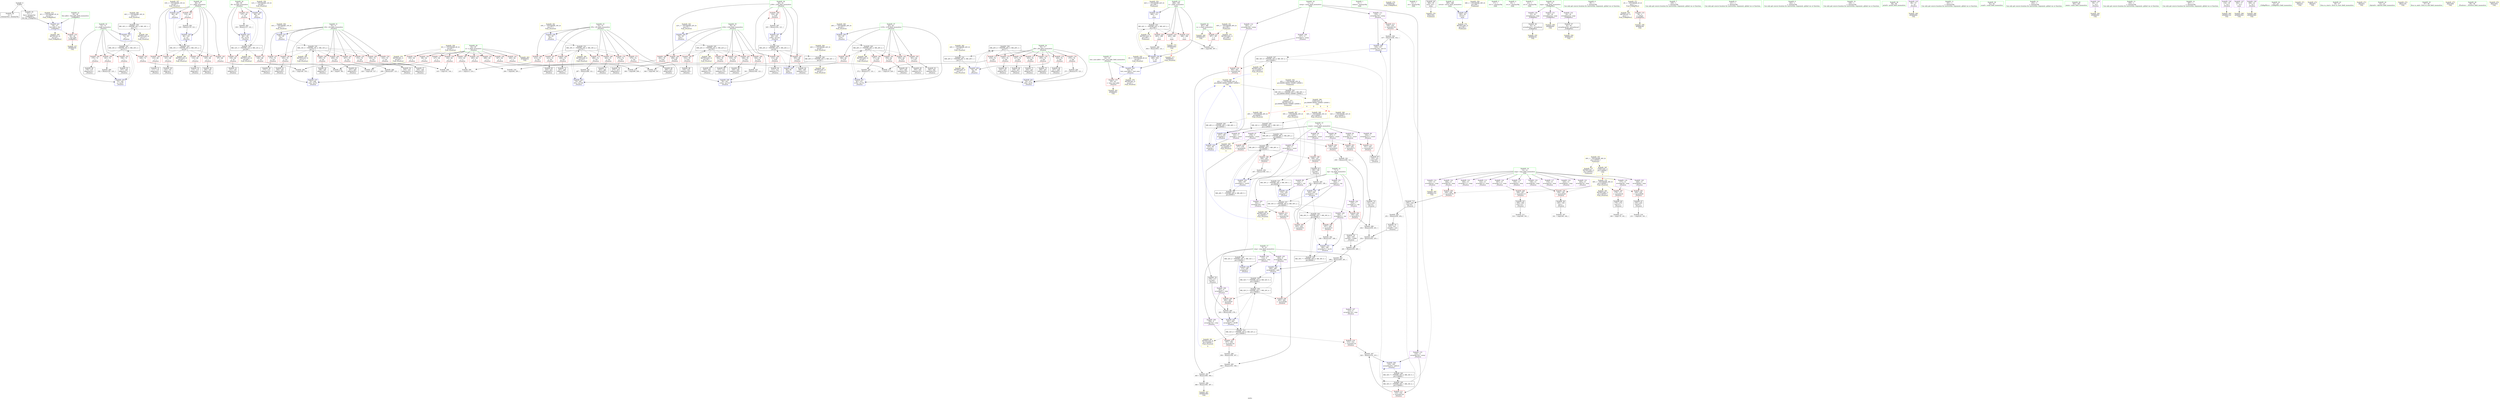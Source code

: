 digraph "SVFG" {
	label="SVFG";

	Node0x556f08400590 [shape=record,color=grey,label="{NodeID: 0\nNullPtr}"];
	Node0x556f08400590 -> Node0x556f08412ac0[style=solid];
	Node0x556f08400590 -> Node0x556f08412bc0[style=solid];
	Node0x556f0843c820 [shape=record,color=yellow,style=double,label="{NodeID: 360\n16V_1 = ENCHI(MR_16V_0)\npts\{73 \}\nFun[_Z5solvei]}"];
	Node0x556f0843c820 -> Node0x556f08436870[style=dashed];
	Node0x556f08422730 [shape=record,color=yellow,style=double,label="{NodeID: 277\nFPARM(61)\nFun[_Z5solvei]}"];
	Node0x556f08422730 -> Node0x556f08417db0[style=solid];
	Node0x556f084166f0 [shape=record,color=red,label="{NodeID: 194\n371\<--82\n\<--i135\n_Z5solvei\n}"];
	Node0x556f084166f0 -> Node0x556f084233b0[style=solid];
	Node0x556f08413a60 [shape=record,color=purple,label="{NodeID: 111\n335\<--11\narrayidx130\<--oowp\n_Z5solvei\n}"];
	Node0x556f08413a60 -> Node0x556f08417660[style=solid];
	Node0x556f08413a60 -> Node0x556f08421120[style=solid];
	Node0x556f08411d30 [shape=record,color=green,label="{NodeID: 28\n64\<--65\nn\<--n_field_insensitive\n_Z5solvei\n}"];
	Node0x556f08411d30 -> Node0x556f084195f0[style=solid];
	Node0x556f08411d30 -> Node0x556f084196c0[style=solid];
	Node0x556f08411d30 -> Node0x556f08419790[style=solid];
	Node0x556f08411d30 -> Node0x556f08419860[style=solid];
	Node0x556f08411d30 -> Node0x556f08419930[style=solid];
	Node0x556f08411d30 -> Node0x556f08419a00[style=solid];
	Node0x556f08411d30 -> Node0x556f08419ad0[style=solid];
	Node0x556f08411d30 -> Node0x556f08419ba0[style=solid];
	Node0x556f08411d30 -> Node0x556f08419c70[style=solid];
	Node0x556f08411d30 -> Node0x556f08421d50[style=solid];
	Node0x556f0841c720 [shape=record,color=yellow,style=double,label="{NodeID: 388\nRETMU(26V_3)\npts\{83 \}\nFun[_Z5solvei]}"];
	Node0x556f08425330 [shape=record,color=grey,label="{NodeID: 305\n204 = Binary(203, 199, )\n}"];
	Node0x556f08425330 -> Node0x556f08420760[style=solid];
	Node0x556f08417db0 [shape=record,color=blue,label="{NodeID: 222\n62\<--61\ntest_case.addr\<--test_case\n_Z5solvei\n}"];
	Node0x556f08417db0 -> Node0x556f08419520[style=dashed];
	Node0x556f08417db0 -> Node0x556f0843e2e0[style=dashed];
	Node0x556f08419860 [shape=record,color=red,label="{NodeID: 139\n150\<--64\n\<--n\n_Z5solvei\n}"];
	Node0x556f08419860 -> Node0x556f084254b0[style=solid];
	Node0x556f084144d0 [shape=record,color=black,label="{NodeID: 56\n160\<--159\nconv\<--\n_Z5solvei\n}"];
	Node0x556f084144d0 -> Node0x556f08425630[style=solid];
	Node0x556f08435b60 [shape=record,color=black,label="{NodeID: 333\nMR_32V_4 = PHI(MR_32V_8, MR_32V_2, )\npts\{100000 \}\n}"];
	Node0x556f08435b60 -> Node0x556f084173f0[style=dashed];
	Node0x556f08435b60 -> Node0x556f08417800[style=dashed];
	Node0x556f08435b60 -> Node0x556f08437d60[style=dashed];
	Node0x556f08435b60 -> Node0x556f0841c9c0[style=dashed];
	Node0x556f084212c0 [shape=record,color=blue,label="{NodeID: 250\n82\<--95\ni135\<--\n_Z5solvei\n}"];
	Node0x556f084212c0 -> Node0x556f084319d0[style=dashed];
	Node0x556f0841af20 [shape=record,color=red,label="{NodeID: 167\n223\<--74\n\<--i55\n_Z5solvei\n}"];
	Node0x556f0841af20 -> Node0x556f08414c20[style=solid];
	Node0x556f08415b90 [shape=record,color=black,label="{NodeID: 84\n313\<--312\nidxprom117\<--\n_Z5solvei\n}"];
	Node0x556f084021a0 [shape=record,color=green,label="{NodeID: 1\n4\<--1\nstdout\<--dummyObj\nGlob }"];
	Node0x556f0843c900 [shape=record,color=yellow,style=double,label="{NodeID: 361\n18V_1 = ENCHI(MR_18V_0)\npts\{75 \}\nFun[_Z5solvei]}"];
	Node0x556f0843c900 -> Node0x556f08420900[style=dashed];
	Node0x556f08422820 [shape=record,color=yellow,style=double,label="{NodeID: 278\nFPARM(26)\nFun[_Z3dbgPKcz]}"];
	Node0x556f084167c0 [shape=record,color=red,label="{NodeID: 195\n159\<--158\n\<--arrayidx28\n_Z5solvei\n}"];
	Node0x556f084167c0 -> Node0x556f084144d0[style=solid];
	Node0x556f08413b30 [shape=record,color=purple,label="{NodeID: 112\n363\<--11\narrayidx146\<--oowp\n_Z5solvei\n}"];
	Node0x556f08413b30 -> Node0x556f084178d0[style=solid];
	Node0x556f08411e00 [shape=record,color=green,label="{NodeID: 29\n66\<--67\ni\<--i_field_insensitive\n_Z5solvei\n}"];
	Node0x556f08411e00 -> Node0x556f08419d40[style=solid];
	Node0x556f08411e00 -> Node0x556f08419e10[style=solid];
	Node0x556f08411e00 -> Node0x556f08419ee0[style=solid];
	Node0x556f08411e00 -> Node0x556f08419fb0[style=solid];
	Node0x556f08411e00 -> Node0x556f0841a080[style=solid];
	Node0x556f08411e00 -> Node0x556f0841a150[style=solid];
	Node0x556f08411e00 -> Node0x556f08417e80[style=solid];
	Node0x556f08411e00 -> Node0x556f08418290[style=solid];
	Node0x556f0841c800 [shape=record,color=yellow,style=double,label="{NodeID: 389\nRETMU(28V_4)\npts\{60000 \}\nFun[_Z5solvei]|{<s0>9}}"];
	Node0x556f0841c800:s0 -> Node0x556f0841d120[style=dashed,color=blue];
	Node0x556f084254b0 [shape=record,color=grey,label="{NodeID: 306\n151 = cmp(149, 150, )\n}"];
	Node0x556f08417e80 [shape=record,color=blue,label="{NodeID: 223\n66\<--95\ni\<--\n_Z5solvei\n}"];
	Node0x556f08417e80 -> Node0x556f08433360[style=dashed];
	Node0x556f08419930 [shape=record,color=red,label="{NodeID: 140\n214\<--64\n\<--n\n_Z5solvei\n}"];
	Node0x556f08419930 -> Node0x556f08425930[style=solid];
	Node0x556f084145a0 [shape=record,color=black,label="{NodeID: 57\n165\<--164\nidxprom30\<--\n_Z5solvei\n}"];
	Node0x556f08436870 [shape=record,color=black,label="{NodeID: 334\nMR_16V_2 = PHI(MR_16V_4, MR_16V_1, )\npts\{73 \}\n}"];
	Node0x556f08436870 -> Node0x556f08420420[style=dashed];
	Node0x556f08436870 -> Node0x556f0843e770[style=dashed];
	Node0x556f08421390 [shape=record,color=blue,label="{NodeID: 251\n82\<--372\ni135\<--inc151\n_Z5solvei\n}"];
	Node0x556f08421390 -> Node0x556f084319d0[style=dashed];
	Node0x556f0841aff0 [shape=record,color=red,label="{NodeID: 168\n246\<--74\n\<--i55\n_Z5solvei\n}"];
	Node0x556f0841aff0 -> Node0x556f084151d0[style=solid];
	Node0x556f08415c60 [shape=record,color=black,label="{NodeID: 85\n317\<--316\nidxprom119\<--\n_Z5solvei\n}"];
	Node0x556f08402050 [shape=record,color=green,label="{NodeID: 2\n15\<--1\n.str\<--dummyObj\nGlob }"];
	Node0x556f0843c9e0 [shape=record,color=yellow,style=double,label="{NodeID: 362\n20V_1 = ENCHI(MR_20V_0)\npts\{77 \}\nFun[_Z5solvei]}"];
	Node0x556f0843c9e0 -> Node0x556f08435660[style=dashed];
	Node0x556f084228e0 [shape=record,color=yellow,style=double,label="{NodeID: 279\nFRet(384)\nFun[main]}"];
	Node0x556f08416890 [shape=record,color=red,label="{NodeID: 196\n167\<--166\n\<--arrayidx31\n_Z5solvei\n}"];
	Node0x556f08416890 -> Node0x556f08424eb0[style=solid];
	Node0x556f08413c00 [shape=record,color=purple,label="{NodeID: 113\n132\<--13\narrayidx13\<--map\n_Z5solvei\n}"];
	Node0x556f08411ed0 [shape=record,color=green,label="{NodeID: 30\n68\<--69\ni8\<--i8_field_insensitive\n_Z5solvei\n}"];
	Node0x556f08411ed0 -> Node0x556f0841a220[style=solid];
	Node0x556f08411ed0 -> Node0x556f0841a2f0[style=solid];
	Node0x556f08411ed0 -> Node0x556f0841a3c0[style=solid];
	Node0x556f08411ed0 -> Node0x556f08418360[style=solid];
	Node0x556f08411ed0 -> Node0x556f08418430[style=solid];
	Node0x556f0841c8e0 [shape=record,color=yellow,style=double,label="{NodeID: 390\nRETMU(30V_4)\npts\{80000 \}\nFun[_Z5solvei]|{<s0>9}}"];
	Node0x556f0841c8e0:s0 -> Node0x556f0841d120[style=dashed,color=blue];
	Node0x556f08425630 [shape=record,color=grey,label="{NodeID: 307\n161 = cmp(160, 162, )\n}"];
	Node0x556f08417f50 [shape=record,color=blue,label="{NodeID: 224\n103\<--95\narrayidx\<--\n_Z5solvei\n}"];
	Node0x556f08417f50 -> Node0x556f08433860[style=dashed];
	Node0x556f08419a00 [shape=record,color=red,label="{NodeID: 141\n220\<--64\n\<--n\n_Z5solvei\n}"];
	Node0x556f08419a00 -> Node0x556f08425db0[style=solid];
	Node0x556f08414670 [shape=record,color=black,label="{NodeID: 58\n173\<--172\nidxprom33\<--\n_Z5solvei\n}"];
	Node0x556f08436960 [shape=record,color=black,label="{NodeID: 335\nMR_14V_3 = PHI(MR_14V_4, MR_14V_2, )\npts\{71 \}\n}"];
	Node0x556f08436960 -> Node0x556f0841a490[style=dashed];
	Node0x556f08436960 -> Node0x556f0841a560[style=dashed];
	Node0x556f08436960 -> Node0x556f0841a630[style=dashed];
	Node0x556f08436960 -> Node0x556f0841a700[style=dashed];
	Node0x556f08436960 -> Node0x556f0841a7d0[style=dashed];
	Node0x556f08436960 -> Node0x556f0841a8a0[style=dashed];
	Node0x556f08436960 -> Node0x556f0841a970[style=dashed];
	Node0x556f08436960 -> Node0x556f0841aa40[style=dashed];
	Node0x556f08436960 -> Node0x556f08420830[style=dashed];
	Node0x556f08436960 -> Node0x556f0843e690[style=dashed];
	Node0x556f08421460 [shape=record,color=blue,label="{NodeID: 252\n385\<--95\nretval\<--\nmain\n}"];
	Node0x556f08421460 -> Node0x556f0843df60[style=dashed];
	Node0x556f0841b0c0 [shape=record,color=red,label="{NodeID: 169\n262\<--74\n\<--i55\n_Z5solvei\n}"];
	Node0x556f0841b0c0 -> Node0x556f084155e0[style=solid];
	Node0x556f08415d30 [shape=record,color=black,label="{NodeID: 86\n329\<--328\nidxprom126\<--\n_Z5solvei\n}"];
	Node0x556f08401600 [shape=record,color=green,label="{NodeID: 3\n17\<--1\n.str.1\<--dummyObj\nGlob }"];
	Node0x556f0843cac0 [shape=record,color=yellow,style=double,label="{NodeID: 363\n22V_1 = ENCHI(MR_22V_0)\npts\{79 \}\nFun[_Z5solvei]}"];
	Node0x556f0843cac0 -> Node0x556f08420de0[style=dashed];
	Node0x556f08422db0 [shape=record,color=grey,label="{NodeID: 280\n404 = Binary(403, 121, )\n}"];
	Node0x556f08422db0 -> Node0x556f08421600[style=solid];
	Node0x556f08416960 [shape=record,color=red,label="{NodeID: 197\n178\<--177\n\<--arrayidx36\n_Z5solvei\n}"];
	Node0x556f08416960 -> Node0x556f08414810[style=solid];
	Node0x556f08413cd0 [shape=record,color=purple,label="{NodeID: 114\n133\<--13\narraydecay\<--map\n_Z5solvei\n}"];
	Node0x556f08413cd0 -> Node0x556f08421ef0[style=solid];
	Node0x556f08411fa0 [shape=record,color=green,label="{NodeID: 31\n70\<--71\ni18\<--i18_field_insensitive\n_Z5solvei\n}"];
	Node0x556f08411fa0 -> Node0x556f0841a490[style=solid];
	Node0x556f08411fa0 -> Node0x556f0841a560[style=solid];
	Node0x556f08411fa0 -> Node0x556f0841a630[style=solid];
	Node0x556f08411fa0 -> Node0x556f0841a700[style=solid];
	Node0x556f08411fa0 -> Node0x556f0841a7d0[style=solid];
	Node0x556f08411fa0 -> Node0x556f0841a8a0[style=solid];
	Node0x556f08411fa0 -> Node0x556f0841a970[style=solid];
	Node0x556f08411fa0 -> Node0x556f0841aa40[style=solid];
	Node0x556f08411fa0 -> Node0x556f08420390[style=solid];
	Node0x556f08411fa0 -> Node0x556f08420830[style=solid];
	Node0x556f0841c9c0 [shape=record,color=yellow,style=double,label="{NodeID: 391\nRETMU(32V_4)\npts\{100000 \}\nFun[_Z5solvei]|{<s0>9}}"];
	Node0x556f0841c9c0:s0 -> Node0x556f0841d120[style=dashed,color=blue];
	Node0x556f084257b0 [shape=record,color=grey,label="{NodeID: 308\n145 = cmp(143, 144, )\n}"];
	Node0x556f08418020 [shape=record,color=blue,label="{NodeID: 225\n107\<--109\narrayidx3\<--\n_Z5solvei\n}"];
	Node0x556f08418020 -> Node0x556f08434760[style=dashed];
	Node0x556f08419ad0 [shape=record,color=red,label="{NodeID: 142\n293\<--64\n\<--n\n_Z5solvei\n}"];
	Node0x556f08419ad0 -> Node0x556f084266b0[style=solid];
	Node0x556f08414740 [shape=record,color=black,label="{NodeID: 59\n176\<--175\nidxprom35\<--\n_Z5solvei\n}"];
	Node0x556f08436e60 [shape=record,color=black,label="{NodeID: 336\nMR_28V_4 = PHI(MR_28V_5, MR_28V_2, )\npts\{60000 \}\n}"];
	Node0x556f08436e60 -> Node0x556f08416e40[style=dashed];
	Node0x556f08436e60 -> Node0x556f08416fe0[style=dashed];
	Node0x556f08436e60 -> Node0x556f08417180[style=dashed];
	Node0x556f08436e60 -> Node0x556f08417590[style=dashed];
	Node0x556f08436e60 -> Node0x556f08438c60[style=dashed];
	Node0x556f08436e60 -> Node0x556f0841c800[style=dashed];
	Node0x556f08421530 [shape=record,color=blue,label="{NodeID: 253\n389\<--121\ni\<--\nmain\n}"];
	Node0x556f08421530 -> Node0x556f08432960[style=dashed];
	Node0x556f0841b190 [shape=record,color=red,label="{NodeID: 170\n274\<--74\n\<--i55\n_Z5solvei\n}"];
	Node0x556f0841b190 -> Node0x556f084156b0[style=solid];
	Node0x556f08415e00 [shape=record,color=black,label="{NodeID: 87\n332\<--331\nconv128\<--\n_Z5solvei\n}"];
	Node0x556f08415e00 -> Node0x556f084251b0[style=solid];
	Node0x556f08401690 [shape=record,color=green,label="{NodeID: 4\n19\<--1\n.str.2\<--dummyObj\nGlob }"];
	Node0x556f0843cba0 [shape=record,color=yellow,style=double,label="{NodeID: 364\n24V_1 = ENCHI(MR_24V_0)\npts\{81 \}\nFun[_Z5solvei]}"];
	Node0x556f0843cba0 -> Node0x556f0843a060[style=dashed];
	Node0x556f08422f30 [shape=record,color=grey,label="{NodeID: 281\n287 = Binary(286, 121, )\n}"];
	Node0x556f08422f30 -> Node0x556f08420d10[style=solid];
	Node0x556f08416a30 [shape=record,color=red,label="{NodeID: 198\n186\<--185\n\<--arrayidx41\n_Z5solvei\n}"];
	Node0x556f08416a30 -> Node0x556f08423fb0[style=solid];
	Node0x556f08413da0 [shape=record,color=purple,label="{NodeID: 115\n155\<--13\narrayidx26\<--map\n_Z5solvei\n}"];
	Node0x556f08412070 [shape=record,color=green,label="{NodeID: 32\n72\<--73\nj\<--j_field_insensitive\n_Z5solvei\n}"];
	Node0x556f08412070 -> Node0x556f0841ab10[style=solid];
	Node0x556f08412070 -> Node0x556f0841abe0[style=solid];
	Node0x556f08412070 -> Node0x556f0841acb0[style=solid];
	Node0x556f08412070 -> Node0x556f0841ad80[style=solid];
	Node0x556f08412070 -> Node0x556f08420420[style=solid];
	Node0x556f08412070 -> Node0x556f08420690[style=solid];
	Node0x556f0841caa0 [shape=record,color=yellow,style=double,label="{NodeID: 392\nRETMU(34V_4)\npts\{120000 \}\nFun[_Z5solvei]|{<s0>9}}"];
	Node0x556f0841caa0:s0 -> Node0x556f0841d120[style=dashed,color=blue];
	Node0x556f08425930 [shape=record,color=grey,label="{NodeID: 309\n215 = cmp(213, 214, )\n}"];
	Node0x556f084180f0 [shape=record,color=blue,label="{NodeID: 226\n112\<--109\narrayidx5\<--\n_Z5solvei\n}"];
	Node0x556f084180f0 -> Node0x556f08434260[style=dashed];
	Node0x556f08419ba0 [shape=record,color=red,label="{NodeID: 143\n299\<--64\n\<--n\n_Z5solvei\n}"];
	Node0x556f08419ba0 -> Node0x556f08425f30[style=solid];
	Node0x556f08414810 [shape=record,color=black,label="{NodeID: 60\n179\<--178\nconv37\<--\n_Z5solvei\n}"];
	Node0x556f08414810 -> Node0x556f08426530[style=solid];
	Node0x556f08437360 [shape=record,color=black,label="{NodeID: 337\nMR_30V_4 = PHI(MR_30V_8, MR_30V_2, )\npts\{80000 \}\n}"];
	Node0x556f08437360 -> Node0x556f08416d70[style=dashed];
	Node0x556f08437360 -> Node0x556f08417730[style=dashed];
	Node0x556f08437360 -> Node0x556f08439160[style=dashed];
	Node0x556f08437360 -> Node0x556f0841c8e0[style=dashed];
	Node0x556f08421600 [shape=record,color=blue,label="{NodeID: 254\n389\<--404\ni\<--inc\nmain\n}"];
	Node0x556f08421600 -> Node0x556f08432960[style=dashed];
	Node0x556f0841b260 [shape=record,color=red,label="{NodeID: 171\n279\<--74\n\<--i55\n_Z5solvei\n}"];
	Node0x556f0841b260 -> Node0x556f08415850[style=solid];
	Node0x556f08415ed0 [shape=record,color=black,label="{NodeID: 88\n334\<--333\nidxprom129\<--\n_Z5solvei\n}"];
	Node0x556f08401720 [shape=record,color=green,label="{NodeID: 5\n21\<--1\n.str.3\<--dummyObj\nGlob }"];
	Node0x556f0843cc80 [shape=record,color=yellow,style=double,label="{NodeID: 365\n26V_1 = ENCHI(MR_26V_0)\npts\{83 \}\nFun[_Z5solvei]}"];
	Node0x556f0843cc80 -> Node0x556f084212c0[style=dashed];
	Node0x556f084230b0 [shape=record,color=grey,label="{NodeID: 282\n120 = Binary(119, 121, )\n}"];
	Node0x556f084230b0 -> Node0x556f08418290[style=solid];
	Node0x556f08416b00 [shape=record,color=red,label="{NodeID: 199\n198\<--197\n\<--arrayidx48\n_Z5solvei\n}"];
	Node0x556f08416b00 -> Node0x556f08414a80[style=solid];
	Node0x556f084185b0 [shape=record,color=purple,label="{NodeID: 116\n158\<--13\narrayidx28\<--map\n_Z5solvei\n}"];
	Node0x556f084185b0 -> Node0x556f084167c0[style=solid];
	Node0x556f08412140 [shape=record,color=green,label="{NodeID: 33\n74\<--75\ni55\<--i55_field_insensitive\n_Z5solvei\n}"];
	Node0x556f08412140 -> Node0x556f0841ae50[style=solid];
	Node0x556f08412140 -> Node0x556f0841af20[style=solid];
	Node0x556f08412140 -> Node0x556f0841aff0[style=solid];
	Node0x556f08412140 -> Node0x556f0841b0c0[style=solid];
	Node0x556f08412140 -> Node0x556f0841b190[style=solid];
	Node0x556f08412140 -> Node0x556f0841b260[style=solid];
	Node0x556f08412140 -> Node0x556f0841b330[style=solid];
	Node0x556f08412140 -> Node0x556f08420900[style=solid];
	Node0x556f08412140 -> Node0x556f08420d10[style=solid];
	Node0x556f0841cb80 [shape=record,color=yellow,style=double,label="{NodeID: 393\nRETMU(36V_1)\npts\{140000 \}\nFun[_Z5solvei]}"];
	Node0x556f08425ab0 [shape=record,color=grey,label="{NodeID: 310\n128 = cmp(126, 127, )\n}"];
	Node0x556f084181c0 [shape=record,color=blue,label="{NodeID: 227\n116\<--109\narrayidx7\<--\n_Z5solvei\n}"];
	Node0x556f084181c0 -> Node0x556f08433d60[style=dashed];
	Node0x556f08419c70 [shape=record,color=red,label="{NodeID: 144\n347\<--64\n\<--n\n_Z5solvei\n}"];
	Node0x556f08419c70 -> Node0x556f08426230[style=solid];
	Node0x556f084148e0 [shape=record,color=black,label="{NodeID: 61\n184\<--183\nidxprom40\<--\n_Z5solvei\n}"];
	Node0x556f08437860 [shape=record,color=black,label="{NodeID: 338\nMR_20V_4 = PHI(MR_20V_5, MR_20V_3, )\npts\{77 \}\n}"];
	Node0x556f08437860 -> Node0x556f0841b400[style=dashed];
	Node0x556f08437860 -> Node0x556f0841b4d0[style=dashed];
	Node0x556f08437860 -> Node0x556f0841b5a0[style=dashed];
	Node0x556f08437860 -> Node0x556f0841b670[style=dashed];
	Node0x556f08437860 -> Node0x556f0841b740[style=dashed];
	Node0x556f08437860 -> Node0x556f0841b810[style=dashed];
	Node0x556f08437860 -> Node0x556f0841b8e0[style=dashed];
	Node0x556f08437860 -> Node0x556f08420b70[style=dashed];
	Node0x556f08437860 -> Node0x556f08435660[style=dashed];
	Node0x556f084216d0 [shape=record,color=yellow,style=double,label="{NodeID: 255\nAPARM(34)\nCS[]}"];
	Node0x556f0841b330 [shape=record,color=red,label="{NodeID: 172\n286\<--74\n\<--i55\n_Z5solvei\n}"];
	Node0x556f0841b330 -> Node0x556f08422f30[style=solid];
	Node0x556f08415fa0 [shape=record,color=black,label="{NodeID: 89\n351\<--350\nidxprom139\<--\n_Z5solvei\n}"];
	Node0x556f08400240 [shape=record,color=green,label="{NodeID: 6\n95\<--1\n\<--dummyObj\nCan only get source location for instruction, argument, global var or function.}"];
	Node0x556f0843cd60 [shape=record,color=yellow,style=double,label="{NodeID: 366\n28V_1 = ENCHI(MR_28V_0)\npts\{60000 \}\nFun[_Z5solvei]}"];
	Node0x556f0843cd60 -> Node0x556f08433860[style=dashed];
	Node0x556f08423230 [shape=record,color=grey,label="{NodeID: 283\n138 = Binary(137, 121, )\n}"];
	Node0x556f08423230 -> Node0x556f08418430[style=solid];
	Node0x556f08416bd0 [shape=record,color=red,label="{NodeID: 200\n203\<--202\n\<--arrayidx51\n_Z5solvei\n}"];
	Node0x556f08416bd0 -> Node0x556f08425330[style=solid];
	Node0x556f08418680 [shape=record,color=purple,label="{NodeID: 117\n174\<--13\narrayidx34\<--map\n_Z5solvei\n}"];
	Node0x556f08412210 [shape=record,color=green,label="{NodeID: 34\n76\<--77\nj59\<--j59_field_insensitive\n_Z5solvei\n}"];
	Node0x556f08412210 -> Node0x556f0841b400[style=solid];
	Node0x556f08412210 -> Node0x556f0841b4d0[style=solid];
	Node0x556f08412210 -> Node0x556f0841b5a0[style=solid];
	Node0x556f08412210 -> Node0x556f0841b670[style=solid];
	Node0x556f08412210 -> Node0x556f0841b740[style=solid];
	Node0x556f08412210 -> Node0x556f0841b810[style=solid];
	Node0x556f08412210 -> Node0x556f0841b8e0[style=solid];
	Node0x556f08412210 -> Node0x556f084209d0[style=solid];
	Node0x556f08412210 -> Node0x556f08420b70[style=solid];
	Node0x556f0841cc60 [shape=record,color=yellow,style=double,label="{NodeID: 394\nRETMU(2V_1)\npts\{1 \}\nFun[_Z3dbgPKcz]}"];
	Node0x556f08425c30 [shape=record,color=grey,label="{NodeID: 311\n310 = cmp(309, 181, )\n}"];
	Node0x556f08418290 [shape=record,color=blue,label="{NodeID: 228\n66\<--120\ni\<--inc\n_Z5solvei\n}"];
	Node0x556f08418290 -> Node0x556f08433360[style=dashed];
	Node0x556f08419d40 [shape=record,color=red,label="{NodeID: 145\n97\<--66\n\<--i\n_Z5solvei\n}"];
	Node0x556f08419d40 -> Node0x556f084263b0[style=solid];
	Node0x556f084149b0 [shape=record,color=black,label="{NodeID: 62\n196\<--195\nidxprom47\<--\n_Z5solvei\n}"];
	Node0x556f08437d60 [shape=record,color=black,label="{NodeID: 339\nMR_32V_5 = PHI(MR_32V_7, MR_32V_4, )\npts\{100000 \}\n}"];
	Node0x556f08437d60 -> Node0x556f084170b0[style=dashed];
	Node0x556f08437d60 -> Node0x556f08417250[style=dashed];
	Node0x556f08437d60 -> Node0x556f08420aa0[style=dashed];
	Node0x556f08437d60 -> Node0x556f08420c40[style=dashed];
	Node0x556f08437d60 -> Node0x556f08434c60[style=dashed];
	Node0x556f084217a0 [shape=record,color=yellow,style=double,label="{NodeID: 256\nAPARM(38)\nCS[]}"];
	Node0x556f0841b400 [shape=record,color=red,label="{NodeID: 173\n219\<--76\n\<--j59\n_Z5solvei\n}"];
	Node0x556f0841b400 -> Node0x556f08425db0[style=solid];
	Node0x556f08416070 [shape=record,color=black,label="{NodeID: 90\n355\<--354\nidxprom141\<--\n_Z5solvei\n}"];
	Node0x556f084002d0 [shape=record,color=green,label="{NodeID: 7\n109\<--1\n\<--dummyObj\nCan only get source location for instruction, argument, global var or function.}"];
	Node0x556f0843ce40 [shape=record,color=yellow,style=double,label="{NodeID: 367\n30V_1 = ENCHI(MR_30V_0)\npts\{80000 \}\nFun[_Z5solvei]}"];
	Node0x556f0843ce40 -> Node0x556f08433d60[style=dashed];
	Node0x556f084233b0 [shape=record,color=grey,label="{NodeID: 284\n372 = Binary(371, 121, )\n}"];
	Node0x556f084233b0 -> Node0x556f08421390[style=solid];
	Node0x556f08416ca0 [shape=record,color=red,label="{NodeID: 201\n229\<--228\n\<--arrayidx66\n_Z5solvei\n}"];
	Node0x556f08416ca0 -> Node0x556f08414dc0[style=solid];
	Node0x556f08418750 [shape=record,color=purple,label="{NodeID: 118\n177\<--13\narrayidx36\<--map\n_Z5solvei\n}"];
	Node0x556f08418750 -> Node0x556f08416960[style=solid];
	Node0x556f084122e0 [shape=record,color=green,label="{NodeID: 35\n78\<--79\ni102\<--i102_field_insensitive\n_Z5solvei\n}"];
	Node0x556f084122e0 -> Node0x556f0841b9b0[style=solid];
	Node0x556f084122e0 -> Node0x556f0841ba80[style=solid];
	Node0x556f084122e0 -> Node0x556f0841bb50[style=solid];
	Node0x556f084122e0 -> Node0x556f0841bc20[style=solid];
	Node0x556f084122e0 -> Node0x556f0841bcf0[style=solid];
	Node0x556f084122e0 -> Node0x556f0841bdc0[style=solid];
	Node0x556f084122e0 -> Node0x556f08420de0[style=solid];
	Node0x556f084122e0 -> Node0x556f084211f0[style=solid];
	Node0x556f0841cd70 [shape=record,color=yellow,style=double,label="{NodeID: 395\nRETMU(4V_2)\npts\{29 \}\nFun[_Z3dbgPKcz]}"];
	Node0x556f08425db0 [shape=record,color=grey,label="{NodeID: 312\n221 = cmp(219, 220, )\n}"];
	Node0x556f08418360 [shape=record,color=blue,label="{NodeID: 229\n68\<--95\ni8\<--\n_Z5solvei\n}"];
	Node0x556f08418360 -> Node0x556f08439660[style=dashed];
	Node0x556f08419e10 [shape=record,color=red,label="{NodeID: 146\n101\<--66\n\<--i\n_Z5solvei\n}"];
	Node0x556f08419e10 -> Node0x556f08413f20[style=solid];
	Node0x556f08414a80 [shape=record,color=black,label="{NodeID: 63\n199\<--198\nconv49\<--\n_Z5solvei\n}"];
	Node0x556f08414a80 -> Node0x556f08425330[style=solid];
	Node0x556f08438260 [shape=record,color=black,label="{NodeID: 340\nMR_34V_7 = PHI(MR_34V_6, MR_34V_5, )\npts\{120000 \}\n}"];
	Node0x556f08438260 -> Node0x556f0843af60[style=dashed];
	Node0x556f08421870 [shape=record,color=yellow,style=double,label="{NodeID: 257\nAPARM(39)\nCS[]}"];
	Node0x556f0841b4d0 [shape=record,color=red,label="{NodeID: 174\n226\<--76\n\<--j59\n_Z5solvei\n}"];
	Node0x556f0841b4d0 -> Node0x556f08414cf0[style=solid];
	Node0x556f08416140 [shape=record,color=black,label="{NodeID: 91\n362\<--361\nidxprom145\<--\n_Z5solvei\n}"];
	Node0x556f08400360 [shape=record,color=green,label="{NodeID: 8\n121\<--1\n\<--dummyObj\nCan only get source location for instruction, argument, global var or function.}"];
	Node0x556f0843cf20 [shape=record,color=yellow,style=double,label="{NodeID: 368\n32V_1 = ENCHI(MR_32V_0)\npts\{100000 \}\nFun[_Z5solvei]}"];
	Node0x556f0843cf20 -> Node0x556f08434260[style=dashed];
	Node0x556f08423530 [shape=record,color=grey,label="{NodeID: 285\n283 = Binary(282, 278, )\n}"];
	Node0x556f08423530 -> Node0x556f08420c40[style=solid];
	Node0x556f08416d70 [shape=record,color=red,label="{NodeID: 202\n236\<--235\n\<--arrayidx71\n_Z5solvei\n}"];
	Node0x556f08416d70 -> Node0x556f084239b0[style=solid];
	Node0x556f08418820 [shape=record,color=purple,label="{NodeID: 119\n225\<--13\narrayidx64\<--map\n_Z5solvei\n}"];
	Node0x556f084123b0 [shape=record,color=green,label="{NodeID: 36\n80\<--81\nj106\<--j106_field_insensitive\n_Z5solvei\n}"];
	Node0x556f084123b0 -> Node0x556f0841be90[style=solid];
	Node0x556f084123b0 -> Node0x556f0841bf60[style=solid];
	Node0x556f084123b0 -> Node0x556f0841c030[style=solid];
	Node0x556f084123b0 -> Node0x556f0841c100[style=solid];
	Node0x556f084123b0 -> Node0x556f08420eb0[style=solid];
	Node0x556f084123b0 -> Node0x556f08421050[style=solid];
	Node0x556f0841ce50 [shape=record,color=yellow,style=double,label="{NodeID: 396\nCSMU(45V_2)\npts\{60000 80000 100000 120000 \}\nCS[]|{<s0>9|<s1>9|<s2>9|<s3>9}}"];
	Node0x556f0841ce50:s0 -> Node0x556f0843cd60[style=dashed,color=red];
	Node0x556f0841ce50:s1 -> Node0x556f0843ce40[style=dashed,color=red];
	Node0x556f0841ce50:s2 -> Node0x556f0843cf20[style=dashed,color=red];
	Node0x556f0841ce50:s3 -> Node0x556f0843d000[style=dashed,color=red];
	Node0x556f08425f30 [shape=record,color=grey,label="{NodeID: 313\n300 = cmp(298, 299, )\n}"];
	Node0x556f08418430 [shape=record,color=blue,label="{NodeID: 230\n68\<--138\ni8\<--inc16\n_Z5solvei\n}"];
	Node0x556f08418430 -> Node0x556f08439660[style=dashed];
	Node0x556f08419ee0 [shape=record,color=red,label="{NodeID: 147\n105\<--66\n\<--i\n_Z5solvei\n}"];
	Node0x556f08419ee0 -> Node0x556f08413ff0[style=solid];
	Node0x556f08414b50 [shape=record,color=black,label="{NodeID: 64\n201\<--200\nidxprom50\<--\n_Z5solvei\n}"];
	Node0x556f08438760 [shape=record,color=black,label="{NodeID: 341\nMR_16V_4 = PHI(MR_16V_5, MR_16V_3, )\npts\{73 \}\n}"];
	Node0x556f08438760 -> Node0x556f0841ab10[style=dashed];
	Node0x556f08438760 -> Node0x556f0841abe0[style=dashed];
	Node0x556f08438760 -> Node0x556f0841acb0[style=dashed];
	Node0x556f08438760 -> Node0x556f0841ad80[style=dashed];
	Node0x556f08438760 -> Node0x556f08420690[style=dashed];
	Node0x556f08438760 -> Node0x556f08436870[style=dashed];
	Node0x556f08421940 [shape=record,color=yellow,style=double,label="{NodeID: 258\nAPARM(40)\nCS[]}"];
	Node0x556f0841b5a0 [shape=record,color=red,label="{NodeID: 175\n233\<--76\n\<--j59\n_Z5solvei\n}"];
	Node0x556f0841b5a0 -> Node0x556f08414e90[style=solid];
	Node0x556f08416210 [shape=record,color=purple,label="{NodeID: 92\n103\<--5\narrayidx\<--count\n_Z5solvei\n}"];
	Node0x556f08416210 -> Node0x556f08417f50[style=solid];
	Node0x556f084003f0 [shape=record,color=green,label="{NodeID: 9\n162\<--1\n\<--dummyObj\nCan only get source location for instruction, argument, global var or function.}"];
	Node0x556f0843d000 [shape=record,color=yellow,style=double,label="{NodeID: 369\n34V_1 = ENCHI(MR_34V_0)\npts\{120000 \}\nFun[_Z5solvei]}"];
	Node0x556f0843d000 -> Node0x556f08434760[style=dashed];
	Node0x556f084236b0 [shape=record,color=grey,label="{NodeID: 286\n208 = Binary(207, 121, )\n}"];
	Node0x556f084236b0 -> Node0x556f08420830[style=solid];
	Node0x556f08416e40 [shape=record,color=red,label="{NodeID: 203\n240\<--239\n\<--arrayidx73\n_Z5solvei\n}"];
	Node0x556f08416e40 -> Node0x556f08415030[style=solid];
	Node0x556f084188f0 [shape=record,color=purple,label="{NodeID: 120\n228\<--13\narrayidx66\<--map\n_Z5solvei\n}"];
	Node0x556f084188f0 -> Node0x556f08416ca0[style=solid];
	Node0x556f08412480 [shape=record,color=green,label="{NodeID: 37\n82\<--83\ni135\<--i135_field_insensitive\n_Z5solvei\n}"];
	Node0x556f08412480 -> Node0x556f0841c1d0[style=solid];
	Node0x556f08412480 -> Node0x556f0841c2a0[style=solid];
	Node0x556f08412480 -> Node0x556f08416550[style=solid];
	Node0x556f08412480 -> Node0x556f08416620[style=solid];
	Node0x556f08412480 -> Node0x556f084166f0[style=solid];
	Node0x556f08412480 -> Node0x556f084212c0[style=solid];
	Node0x556f08412480 -> Node0x556f08421390[style=solid];
	Node0x556f0841d040 [shape=record,color=yellow,style=double,label="{NodeID: 397\nCSMU(36V_1)\npts\{140000 \}\nCS[]|{<s0>9}}"];
	Node0x556f0841d040:s0 -> Node0x556f0843d0e0[style=dashed,color=red];
	Node0x556f084260b0 [shape=record,color=grey,label="{NodeID: 314\n398 = cmp(396, 397, )\n}"];
	Node0x556f08420390 [shape=record,color=blue,label="{NodeID: 231\n70\<--95\ni18\<--\n_Z5solvei\n}"];
	Node0x556f08420390 -> Node0x556f08436960[style=dashed];
	Node0x556f08419fb0 [shape=record,color=red,label="{NodeID: 148\n110\<--66\n\<--i\n_Z5solvei\n}"];
	Node0x556f08419fb0 -> Node0x556f084140c0[style=solid];
	Node0x556f08414c20 [shape=record,color=black,label="{NodeID: 65\n224\<--223\nidxprom63\<--\n_Z5solvei\n}"];
	Node0x556f08438c60 [shape=record,color=black,label="{NodeID: 342\nMR_28V_5 = PHI(MR_28V_7, MR_28V_4, )\npts\{60000 \}\n}"];
	Node0x556f08438c60 -> Node0x556f08416a30[style=dashed];
	Node0x556f08438c60 -> Node0x556f08416b00[style=dashed];
	Node0x556f08438c60 -> Node0x556f084205c0[style=dashed];
	Node0x556f08438c60 -> Node0x556f08431ed0[style=dashed];
	Node0x556f08438c60 -> Node0x556f08436e60[style=dashed];
	Node0x556f08421a10 [shape=record,color=yellow,style=double,label="{NodeID: 259\nAPARM(45)\nCS[]}"];
	Node0x556f0841b670 [shape=record,color=red,label="{NodeID: 176\n237\<--76\n\<--j59\n_Z5solvei\n}"];
	Node0x556f0841b670 -> Node0x556f08414f60[style=solid];
	Node0x556f084162e0 [shape=record,color=purple,label="{NodeID: 93\n185\<--5\narrayidx41\<--count\n_Z5solvei\n}"];
	Node0x556f084162e0 -> Node0x556f08416a30[style=solid];
	Node0x556f084162e0 -> Node0x556f084205c0[style=solid];
	Node0x556f083ff300 [shape=record,color=green,label="{NodeID: 10\n169\<--1\n\<--dummyObj\nCan only get source location for instruction, argument, global var or function.}"];
	Node0x556f0843d0e0 [shape=record,color=yellow,style=double,label="{NodeID: 370\n36V_1 = ENCHI(MR_36V_0)\npts\{140000 \}\nFun[_Z5solvei]}"];
	Node0x556f0843d0e0 -> Node0x556f084167c0[style=dashed];
	Node0x556f0843d0e0 -> Node0x556f08416960[style=dashed];
	Node0x556f0843d0e0 -> Node0x556f08416ca0[style=dashed];
	Node0x556f0843d0e0 -> Node0x556f08416f10[style=dashed];
	Node0x556f0843d0e0 -> Node0x556f08417320[style=dashed];
	Node0x556f0843d0e0 -> Node0x556f0841cb80[style=dashed];
	Node0x556f08423830 [shape=record,color=grey,label="{NodeID: 287\n325 = Binary(324, 121, )\n}"];
	Node0x556f08423830 -> Node0x556f08421050[style=solid];
	Node0x556f08416f10 [shape=record,color=red,label="{NodeID: 204\n249\<--248\n\<--arrayidx78\n_Z5solvei\n}"];
	Node0x556f08416f10 -> Node0x556f084152a0[style=solid];
	Node0x556f084189c0 [shape=record,color=purple,label="{NodeID: 121\n245\<--13\narrayidx76\<--map\n_Z5solvei\n}"];
	Node0x556f08412550 [shape=record,color=green,label="{NodeID: 38\n88\<--89\nprintf\<--printf_field_insensitive\n}"];
	Node0x556f0841d120 [shape=record,color=yellow,style=double,label="{NodeID: 398\n45V_3 = CSCHI(MR_45V_2)\npts\{60000 80000 100000 120000 \}\nCS[]}"];
	Node0x556f0841d120 -> Node0x556f084323d0[style=dashed];
	Node0x556f08426230 [shape=record,color=grey,label="{NodeID: 315\n348 = cmp(346, 347, )\n}"];
	Node0x556f08420420 [shape=record,color=blue,label="{NodeID: 232\n72\<--95\nj\<--\n_Z5solvei\n}"];
	Node0x556f08420420 -> Node0x556f08438760[style=dashed];
	Node0x556f0841a080 [shape=record,color=red,label="{NodeID: 149\n114\<--66\n\<--i\n_Z5solvei\n}"];
	Node0x556f0841a080 -> Node0x556f08414190[style=solid];
	Node0x556f08414cf0 [shape=record,color=black,label="{NodeID: 66\n227\<--226\nidxprom65\<--\n_Z5solvei\n}"];
	Node0x556f08439160 [shape=record,color=black,label="{NodeID: 343\nMR_30V_5 = PHI(MR_30V_7, MR_30V_4, )\npts\{80000 \}\n}"];
	Node0x556f08439160 -> Node0x556f08416890[style=dashed];
	Node0x556f08439160 -> Node0x556f08416bd0[style=dashed];
	Node0x556f08439160 -> Node0x556f084204f0[style=dashed];
	Node0x556f08439160 -> Node0x556f08420760[style=dashed];
	Node0x556f08439160 -> Node0x556f08432e60[style=dashed];
	Node0x556f08421ae0 [shape=record,color=yellow,style=double,label="{NodeID: 260\nAPARM(86)\nCS[]}"];
	Node0x556f0841b740 [shape=record,color=red,label="{NodeID: 177\n243\<--76\n\<--j59\n_Z5solvei\n}"];
	Node0x556f0841b740 -> Node0x556f08415100[style=solid];
	Node0x556f084163b0 [shape=record,color=purple,label="{NodeID: 94\n197\<--5\narrayidx48\<--count\n_Z5solvei\n}"];
	Node0x556f084163b0 -> Node0x556f08416b00[style=solid];
	Node0x556f083ff3c0 [shape=record,color=green,label="{NodeID: 11\n181\<--1\n\<--dummyObj\nCan only get source location for instruction, argument, global var or function.}"];
	Node0x556f0843d1c0 [shape=record,color=yellow,style=double,label="{NodeID: 371\n2V_1 = ENCHI(MR_2V_0)\npts\{1 \}\nFun[_Z3dbgPKcz]}"];
	Node0x556f0843d1c0 -> Node0x556f08419380[style=dashed];
	Node0x556f0843d1c0 -> Node0x556f0841cc60[style=dashed];
	Node0x556f084239b0 [shape=record,color=grey,label="{NodeID: 288\n242 = Binary(236, 241, )\n}"];
	Node0x556f084239b0 -> Node0x556f08424a30[style=solid];
	Node0x556f08416fe0 [shape=record,color=red,label="{NodeID: 205\n258\<--257\n\<--arrayidx83\n_Z5solvei\n}"];
	Node0x556f08416fe0 -> Node0x556f08424d30[style=solid];
	Node0x556f08418a90 [shape=record,color=purple,label="{NodeID: 122\n248\<--13\narrayidx78\<--map\n_Z5solvei\n}"];
	Node0x556f08418a90 -> Node0x556f08416f10[style=solid];
	Node0x556f08412650 [shape=record,color=green,label="{NodeID: 39\n92\<--93\nscanf\<--scanf_field_insensitive\n}"];
	Node0x556f084263b0 [shape=record,color=grey,label="{NodeID: 316\n99 = cmp(97, 98, )\n}"];
	Node0x556f084204f0 [shape=record,color=blue,label="{NodeID: 233\n166\<--168\narrayidx31\<--inc32\n_Z5solvei\n}"];
	Node0x556f084204f0 -> Node0x556f08432e60[style=dashed];
	Node0x556f0841a150 [shape=record,color=red,label="{NodeID: 150\n119\<--66\n\<--i\n_Z5solvei\n}"];
	Node0x556f0841a150 -> Node0x556f084230b0[style=solid];
	Node0x556f08414dc0 [shape=record,color=black,label="{NodeID: 67\n230\<--229\nconv67\<--\n_Z5solvei\n}"];
	Node0x556f08414dc0 -> Node0x556f08426830[style=solid];
	Node0x556f08439660 [shape=record,color=black,label="{NodeID: 344\nMR_12V_3 = PHI(MR_12V_4, MR_12V_2, )\npts\{69 \}\n}"];
	Node0x556f08439660 -> Node0x556f0841a220[style=dashed];
	Node0x556f08439660 -> Node0x556f0841a2f0[style=dashed];
	Node0x556f08439660 -> Node0x556f0841a3c0[style=dashed];
	Node0x556f08439660 -> Node0x556f08418430[style=dashed];
	Node0x556f08439660 -> Node0x556f0843e5b0[style=dashed];
	Node0x556f08421bb0 [shape=record,color=yellow,style=double,label="{NodeID: 261\nAPARM(85)\nCS[]}"];
	Node0x556f0841b810 [shape=record,color=red,label="{NodeID: 178\n255\<--76\n\<--j59\n_Z5solvei\n}"];
	Node0x556f0841b810 -> Node0x556f08415440[style=solid];
	Node0x556f08416480 [shape=record,color=purple,label="{NodeID: 95\n239\<--5\narrayidx73\<--count\n_Z5solvei\n}"];
	Node0x556f08416480 -> Node0x556f08416e40[style=solid];
	Node0x556f083ff480 [shape=record,color=green,label="{NodeID: 12\n252\<--1\n\<--dummyObj\nCan only get source location for instruction, argument, global var or function.}"];
	Node0x556f0843d2d0 [shape=record,color=yellow,style=double,label="{NodeID: 372\n4V_1 = ENCHI(MR_4V_0)\npts\{29 \}\nFun[_Z3dbgPKcz]}"];
	Node0x556f0843d2d0 -> Node0x556f08417ce0[style=dashed];
	Node0x556f08423b30 [shape=record,color=grey,label="{NodeID: 289\n192 = Binary(191, 121, )\n}"];
	Node0x556f08423b30 -> Node0x556f08420690[style=solid];
	Node0x556f084170b0 [shape=record,color=red,label="{NodeID: 206\n265\<--264\n\<--arrayidx88\n_Z5solvei\n}"];
	Node0x556f084170b0 -> Node0x556f08424130[style=solid];
	Node0x556f08418b60 [shape=record,color=purple,label="{NodeID: 123\n304\<--13\narrayidx111\<--map\n_Z5solvei\n}"];
	Node0x556f08412750 [shape=record,color=green,label="{NodeID: 40\n382\<--383\nmain\<--main_field_insensitive\n}"];
	Node0x556f08426530 [shape=record,color=grey,label="{NodeID: 317\n180 = cmp(179, 181, )\n}"];
	Node0x556f084205c0 [shape=record,color=blue,label="{NodeID: 234\n185\<--187\narrayidx41\<--inc42\n_Z5solvei\n}"];
	Node0x556f084205c0 -> Node0x556f08431ed0[style=dashed];
	Node0x556f0841a220 [shape=record,color=red,label="{NodeID: 151\n126\<--68\n\<--i8\n_Z5solvei\n}"];
	Node0x556f0841a220 -> Node0x556f08425ab0[style=solid];
	Node0x556f08414e90 [shape=record,color=black,label="{NodeID: 68\n234\<--233\nidxprom70\<--\n_Z5solvei\n}"];
	Node0x556f08439b60 [shape=record,color=black,label="{NodeID: 345\nMR_22V_3 = PHI(MR_22V_4, MR_22V_2, )\npts\{79 \}\n}"];
	Node0x556f08439b60 -> Node0x556f0841b9b0[style=dashed];
	Node0x556f08439b60 -> Node0x556f0841ba80[style=dashed];
	Node0x556f08439b60 -> Node0x556f0841bb50[style=dashed];
	Node0x556f08439b60 -> Node0x556f0841bc20[style=dashed];
	Node0x556f08439b60 -> Node0x556f0841bcf0[style=dashed];
	Node0x556f08439b60 -> Node0x556f0841bdc0[style=dashed];
	Node0x556f08439b60 -> Node0x556f084211f0[style=dashed];
	Node0x556f08439b60 -> Node0x556f0841c560[style=dashed];
	Node0x556f08421c80 [shape=record,color=yellow,style=double,label="{NodeID: 262\nAPARM(90)\nCS[]}"];
	Node0x556f0841b8e0 [shape=record,color=red,label="{NodeID: 179\n270\<--76\n\<--j59\n_Z5solvei\n}"];
	Node0x556f0841b8e0 -> Node0x556f084242b0[style=solid];
	Node0x556f08412e30 [shape=record,color=purple,label="{NodeID: 96\n257\<--5\narrayidx83\<--count\n_Z5solvei\n}"];
	Node0x556f08412e30 -> Node0x556f08416fe0[style=solid];
	Node0x556f083ff580 [shape=record,color=green,label="{NodeID: 13\n359\<--1\n\<--dummyObj\nCan only get source location for instruction, argument, global var or function.}"];
	Node0x556f0843d3b0 [shape=record,color=yellow,style=double,label="{NodeID: 373\nRETMU(45V_2)\npts\{60000 80000 100000 120000 \}\nFun[main]}"];
	Node0x556f08423cb0 [shape=record,color=grey,label="{NodeID: 290\n261 = Binary(254, 260, )\n}"];
	Node0x556f08423cb0 -> Node0x556f08424130[style=solid];
	Node0x556f08417180 [shape=record,color=red,label="{NodeID: 207\n277\<--276\n\<--arrayidx94\n_Z5solvei\n}"];
	Node0x556f08417180 -> Node0x556f08415780[style=solid];
	Node0x556f08418c30 [shape=record,color=purple,label="{NodeID: 124\n307\<--13\narrayidx113\<--map\n_Z5solvei\n}"];
	Node0x556f08418c30 -> Node0x556f08417320[style=solid];
	Node0x556f08412850 [shape=record,color=green,label="{NodeID: 41\n385\<--386\nretval\<--retval_field_insensitive\nmain\n}"];
	Node0x556f08412850 -> Node0x556f08421460[style=solid];
	Node0x556f084266b0 [shape=record,color=grey,label="{NodeID: 318\n294 = cmp(292, 293, )\n}"];
	Node0x556f08420690 [shape=record,color=blue,label="{NodeID: 235\n72\<--192\nj\<--inc45\n_Z5solvei\n}"];
	Node0x556f08420690 -> Node0x556f08438760[style=dashed];
	Node0x556f0841a2f0 [shape=record,color=red,label="{NodeID: 152\n130\<--68\n\<--i8\n_Z5solvei\n}"];
	Node0x556f0841a2f0 -> Node0x556f08414260[style=solid];
	Node0x556f08414f60 [shape=record,color=black,label="{NodeID: 69\n238\<--237\nidxprom72\<--\n_Z5solvei\n}"];
	Node0x556f0843a060 [shape=record,color=black,label="{NodeID: 346\nMR_24V_2 = PHI(MR_24V_4, MR_24V_1, )\npts\{81 \}\n}"];
	Node0x556f0843a060 -> Node0x556f08420eb0[style=dashed];
	Node0x556f0843a060 -> Node0x556f0841c640[style=dashed];
	Node0x556f08421d50 [shape=record,color=yellow,style=double,label="{NodeID: 263\nAPARM(64)\nCS[]}"];
	Node0x556f0841b9b0 [shape=record,color=red,label="{NodeID: 180\n292\<--78\n\<--i102\n_Z5solvei\n}"];
	Node0x556f0841b9b0 -> Node0x556f084266b0[style=solid];
	Node0x556f08412f00 [shape=record,color=purple,label="{NodeID: 97\n276\<--5\narrayidx94\<--count\n_Z5solvei\n}"];
	Node0x556f08412f00 -> Node0x556f08417180[style=solid];
	Node0x556f084110e0 [shape=record,color=green,label="{NodeID: 14\n367\<--1\n\<--dummyObj\nCan only get source location for instruction, argument, global var or function.}"];
	Node0x556f0843df60 [shape=record,color=yellow,style=double,label="{NodeID: 374\nRETMU(38V_2)\npts\{386 \}\nFun[main]}"];
	Node0x556f08423e30 [shape=record,color=grey,label="{NodeID: 291\n365 = Binary(360, 364, )\n}"];
	Node0x556f08423e30 -> Node0x556f084245b0[style=solid];
	Node0x556f08417250 [shape=record,color=red,label="{NodeID: 208\n282\<--281\n\<--arrayidx97\n_Z5solvei\n}"];
	Node0x556f08417250 -> Node0x556f08423530[style=solid];
	Node0x556f08418d00 [shape=record,color=purple,label="{NodeID: 125\n86\<--15\n\<--.str\n_Z5solvei\n}"];
	Node0x556f08418d00 -> Node0x556f08421ae0[style=solid];
	Node0x556f08412920 [shape=record,color=green,label="{NodeID: 42\n387\<--388\nn\<--n_field_insensitive\nmain\n}"];
	Node0x556f08412920 -> Node0x556f084179a0[style=solid];
	Node0x556f08412920 -> Node0x556f08422230[style=solid];
	Node0x556f08426830 [shape=record,color=grey,label="{NodeID: 319\n231 = cmp(230, 181, )\n}"];
	Node0x556f08420760 [shape=record,color=blue,label="{NodeID: 236\n202\<--204\narrayidx51\<--div\n_Z5solvei\n}"];
	Node0x556f08420760 -> Node0x556f08437360[style=dashed];
	Node0x556f0841a3c0 [shape=record,color=red,label="{NodeID: 153\n137\<--68\n\<--i8\n_Z5solvei\n}"];
	Node0x556f0841a3c0 -> Node0x556f08423230[style=solid];
	Node0x556f08415030 [shape=record,color=black,label="{NodeID: 70\n241\<--240\nconv74\<--\n_Z5solvei\n}"];
	Node0x556f08415030 -> Node0x556f084239b0[style=solid];
	Node0x556f0843a560 [shape=record,color=black,label="{NodeID: 347\nMR_34V_4 = PHI(MR_34V_8, MR_34V_2, )\npts\{120000 \}\n}"];
	Node0x556f0843a560 -> Node0x556f084178d0[style=dashed];
	Node0x556f0843a560 -> Node0x556f0843af60[style=dashed];
	Node0x556f0843a560 -> Node0x556f0841caa0[style=dashed];
	Node0x556f08421e20 [shape=record,color=yellow,style=double,label="{NodeID: 264\nAPARM(134)\nCS[]}"];
	Node0x556f0841ba80 [shape=record,color=red,label="{NodeID: 181\n302\<--78\n\<--i102\n_Z5solvei\n}"];
	Node0x556f0841ba80 -> Node0x556f08415920[style=solid];
	Node0x556f08412fd0 [shape=record,color=purple,label="{NodeID: 98\n330\<--5\narrayidx127\<--count\n_Z5solvei\n}"];
	Node0x556f08412fd0 -> Node0x556f08417590[style=solid];
	Node0x556f08411170 [shape=record,color=green,label="{NodeID: 15\n5\<--6\ncount\<--count_field_insensitive\nGlob }"];
	Node0x556f08411170 -> Node0x556f08416210[style=solid];
	Node0x556f08411170 -> Node0x556f084162e0[style=solid];
	Node0x556f08411170 -> Node0x556f084163b0[style=solid];
	Node0x556f08411170 -> Node0x556f08416480[style=solid];
	Node0x556f08411170 -> Node0x556f08412e30[style=solid];
	Node0x556f08411170 -> Node0x556f08412f00[style=solid];
	Node0x556f08411170 -> Node0x556f08412fd0[style=solid];
	Node0x556f0843e040 [shape=record,color=yellow,style=double,label="{NodeID: 375\nRETMU(40V_1)\npts\{388 \}\nFun[main]}"];
	Node0x556f08423fb0 [shape=record,color=grey,label="{NodeID: 292\n187 = Binary(186, 121, )\n}"];
	Node0x556f08423fb0 -> Node0x556f084205c0[style=solid];
	Node0x556f08417320 [shape=record,color=red,label="{NodeID: 209\n308\<--307\n\<--arrayidx113\n_Z5solvei\n}"];
	Node0x556f08417320 -> Node0x556f08415ac0[style=solid];
	Node0x556f08418dd0 [shape=record,color=purple,label="{NodeID: 126\n90\<--17\n\<--.str.1\n_Z5solvei\n}"];
	Node0x556f08418dd0 -> Node0x556f08421c80[style=solid];
	Node0x556f084129f0 [shape=record,color=green,label="{NodeID: 43\n389\<--390\ni\<--i_field_insensitive\nmain\n}"];
	Node0x556f084129f0 -> Node0x556f08417a70[style=solid];
	Node0x556f084129f0 -> Node0x556f08417b40[style=solid];
	Node0x556f084129f0 -> Node0x556f08417c10[style=solid];
	Node0x556f084129f0 -> Node0x556f08421530[style=solid];
	Node0x556f084129f0 -> Node0x556f08421600[style=solid];
	Node0x556f084319d0 [shape=record,color=black,label="{NodeID: 320\nMR_26V_3 = PHI(MR_26V_4, MR_26V_2, )\npts\{83 \}\n}"];
	Node0x556f084319d0 -> Node0x556f0841c1d0[style=dashed];
	Node0x556f084319d0 -> Node0x556f0841c2a0[style=dashed];
	Node0x556f084319d0 -> Node0x556f08416550[style=dashed];
	Node0x556f084319d0 -> Node0x556f08416620[style=dashed];
	Node0x556f084319d0 -> Node0x556f084166f0[style=dashed];
	Node0x556f084319d0 -> Node0x556f08421390[style=dashed];
	Node0x556f084319d0 -> Node0x556f0841c720[style=dashed];
	Node0x556f08420830 [shape=record,color=blue,label="{NodeID: 237\n70\<--208\ni18\<--inc53\n_Z5solvei\n}"];
	Node0x556f08420830 -> Node0x556f08436960[style=dashed];
	Node0x556f0841a490 [shape=record,color=red,label="{NodeID: 154\n143\<--70\n\<--i18\n_Z5solvei\n}"];
	Node0x556f0841a490 -> Node0x556f084257b0[style=solid];
	Node0x556f08415100 [shape=record,color=black,label="{NodeID: 71\n244\<--243\nidxprom75\<--\n_Z5solvei\n}"];
	Node0x556f0843aa60 [shape=record,color=black,label="{NodeID: 348\nMR_24V_4 = PHI(MR_24V_5, MR_24V_3, )\npts\{81 \}\n}"];
	Node0x556f0843aa60 -> Node0x556f0841be90[style=dashed];
	Node0x556f0843aa60 -> Node0x556f0841bf60[style=dashed];
	Node0x556f0843aa60 -> Node0x556f0841c030[style=dashed];
	Node0x556f0843aa60 -> Node0x556f0841c100[style=dashed];
	Node0x556f0843aa60 -> Node0x556f08421050[style=dashed];
	Node0x556f0843aa60 -> Node0x556f0843a060[style=dashed];
	Node0x556f08421ef0 [shape=record,color=yellow,style=double,label="{NodeID: 265\nAPARM(133)\nCS[]}"];
	Node0x556f0841bb50 [shape=record,color=red,label="{NodeID: 182\n316\<--78\n\<--i102\n_Z5solvei\n}"];
	Node0x556f0841bb50 -> Node0x556f08415c60[style=solid];
	Node0x556f084130a0 [shape=record,color=purple,label="{NodeID: 99\n116\<--7\narrayidx7\<--wp\n_Z5solvei\n}"];
	Node0x556f084130a0 -> Node0x556f084181c0[style=solid];
	Node0x556f08411200 [shape=record,color=green,label="{NodeID: 16\n7\<--8\nwp\<--wp_field_insensitive\nGlob }"];
	Node0x556f08411200 -> Node0x556f084130a0[style=solid];
	Node0x556f08411200 -> Node0x556f08413170[style=solid];
	Node0x556f08411200 -> Node0x556f08413240[style=solid];
	Node0x556f08411200 -> Node0x556f08413310[style=solid];
	Node0x556f08411200 -> Node0x556f084133e0[style=solid];
	Node0x556f0843e120 [shape=record,color=yellow,style=double,label="{NodeID: 376\nRETMU(42V_3)\npts\{390 \}\nFun[main]}"];
	Node0x556f08424130 [shape=record,color=grey,label="{NodeID: 293\n266 = Binary(265, 261, )\n}"];
	Node0x556f08424130 -> Node0x556f08420aa0[style=solid];
	Node0x556f084173f0 [shape=record,color=red,label="{NodeID: 210\n315\<--314\n\<--arrayidx118\n_Z5solvei\n}"];
	Node0x556f084173f0 -> Node0x556f08424730[style=solid];
	Node0x556f08418ea0 [shape=record,color=purple,label="{NodeID: 127\n392\<--17\n\<--.str.1\nmain\n}"];
	Node0x556f08418ea0 -> Node0x556f08422160[style=solid];
	Node0x556f08412ac0 [shape=record,color=black,label="{NodeID: 44\n2\<--3\ndummyVal\<--dummyVal\n}"];
	Node0x556f08431ed0 [shape=record,color=black,label="{NodeID: 321\nMR_28V_7 = PHI(MR_28V_6, MR_28V_5, )\npts\{60000 \}\n}"];
	Node0x556f08431ed0 -> Node0x556f08438c60[style=dashed];
	Node0x556f08420900 [shape=record,color=blue,label="{NodeID: 238\n74\<--95\ni55\<--\n_Z5solvei\n}"];
	Node0x556f08420900 -> Node0x556f08435160[style=dashed];
	Node0x556f0841a560 [shape=record,color=red,label="{NodeID: 155\n153\<--70\n\<--i18\n_Z5solvei\n}"];
	Node0x556f0841a560 -> Node0x556f08414330[style=solid];
	Node0x556f084151d0 [shape=record,color=black,label="{NodeID: 72\n247\<--246\nidxprom77\<--\n_Z5solvei\n}"];
	Node0x556f0843af60 [shape=record,color=black,label="{NodeID: 349\nMR_34V_5 = PHI(MR_34V_7, MR_34V_4, )\npts\{120000 \}\n}"];
	Node0x556f0843af60 -> Node0x556f084174c0[style=dashed];
	Node0x556f0843af60 -> Node0x556f08417660[style=dashed];
	Node0x556f0843af60 -> Node0x556f08420f80[style=dashed];
	Node0x556f0843af60 -> Node0x556f08421120[style=dashed];
	Node0x556f0843af60 -> Node0x556f08438260[style=dashed];
	Node0x556f08421fc0 [shape=record,color=yellow,style=double,label="{NodeID: 266\nAPARM(368)\nCS[]}"];
	Node0x556f0841bc20 [shape=record,color=red,label="{NodeID: 183\n328\<--78\n\<--i102\n_Z5solvei\n}"];
	Node0x556f0841bc20 -> Node0x556f08415d30[style=solid];
	Node0x556f08413170 [shape=record,color=purple,label="{NodeID: 100\n166\<--7\narrayidx31\<--wp\n_Z5solvei\n}"];
	Node0x556f08413170 -> Node0x556f08416890[style=solid];
	Node0x556f08413170 -> Node0x556f084204f0[style=solid];
	Node0x556f084112c0 [shape=record,color=green,label="{NodeID: 17\n9\<--10\nowp\<--owp_field_insensitive\nGlob }"];
	Node0x556f084112c0 -> Node0x556f084134b0[style=solid];
	Node0x556f084112c0 -> Node0x556f08413580[style=solid];
	Node0x556f084112c0 -> Node0x556f08413650[style=solid];
	Node0x556f084112c0 -> Node0x556f08413720[style=solid];
	Node0x556f084112c0 -> Node0x556f084137f0[style=solid];
	Node0x556f0843e200 [shape=record,color=yellow,style=double,label="{NodeID: 377\nRETMU(36V_1)\npts\{140000 \}\nFun[main]}"];
	Node0x556f084242b0 [shape=record,color=grey,label="{NodeID: 294\n271 = Binary(270, 121, )\n}"];
	Node0x556f084242b0 -> Node0x556f08420b70[style=solid];
	Node0x556f084174c0 [shape=record,color=red,label="{NodeID: 211\n319\<--318\n\<--arrayidx120\n_Z5solvei\n}"];
	Node0x556f084174c0 -> Node0x556f08424730[style=solid];
	Node0x556f08418f70 [shape=record,color=purple,label="{NodeID: 128\n134\<--19\n\<--.str.2\n_Z5solvei\n}"];
	Node0x556f08418f70 -> Node0x556f08421e20[style=solid];
	Node0x556f08412bc0 [shape=record,color=black,label="{NodeID: 45\n27\<--3\nfmt\<--dummyVal\n_Z3dbgPKcz\n0th arg _Z3dbgPKcz }"];
	Node0x556f08412bc0 -> Node0x556f08417ce0[style=solid];
	Node0x556f084323d0 [shape=record,color=black,label="{NodeID: 322\nMR_45V_2 = PHI(MR_45V_3, MR_45V_1, )\npts\{60000 80000 100000 120000 \}\n}"];
	Node0x556f084323d0 -> Node0x556f0843d3b0[style=dashed];
	Node0x556f084323d0 -> Node0x556f0841ce50[style=dashed];
	Node0x556f084209d0 [shape=record,color=blue,label="{NodeID: 239\n76\<--95\nj59\<--\n_Z5solvei\n}"];
	Node0x556f084209d0 -> Node0x556f08437860[style=dashed];
	Node0x556f0841a630 [shape=record,color=red,label="{NodeID: 156\n164\<--70\n\<--i18\n_Z5solvei\n}"];
	Node0x556f0841a630 -> Node0x556f084145a0[style=solid];
	Node0x556f084152a0 [shape=record,color=black,label="{NodeID: 73\n250\<--249\nconv79\<--\n_Z5solvei\n}"];
	Node0x556f084152a0 -> Node0x556f08424bb0[style=solid];
	Node0x556f0843b460 [shape=record,color=yellow,style=double,label="{NodeID: 350\n38V_1 = ENCHI(MR_38V_0)\npts\{386 \}\nFun[main]}"];
	Node0x556f0843b460 -> Node0x556f08421460[style=dashed];
	Node0x556f08422090 [shape=record,color=yellow,style=double,label="{NodeID: 267\nAPARM(366)\nCS[]}"];
	Node0x556f0841bcf0 [shape=record,color=red,label="{NodeID: 184\n333\<--78\n\<--i102\n_Z5solvei\n}"];
	Node0x556f0841bcf0 -> Node0x556f08415ed0[style=solid];
	Node0x556f08413240 [shape=record,color=purple,label="{NodeID: 101\n202\<--7\narrayidx51\<--wp\n_Z5solvei\n}"];
	Node0x556f08413240 -> Node0x556f08416bd0[style=solid];
	Node0x556f08413240 -> Node0x556f08420760[style=solid];
	Node0x556f084113c0 [shape=record,color=green,label="{NodeID: 18\n11\<--12\noowp\<--oowp_field_insensitive\nGlob }"];
	Node0x556f084113c0 -> Node0x556f084138c0[style=solid];
	Node0x556f084113c0 -> Node0x556f08413990[style=solid];
	Node0x556f084113c0 -> Node0x556f08413a60[style=solid];
	Node0x556f084113c0 -> Node0x556f08413b30[style=solid];
	Node0x556f0843e2e0 [shape=record,color=yellow,style=double,label="{NodeID: 378\nRETMU(6V_2)\npts\{63 \}\nFun[_Z5solvei]}"];
	Node0x556f08424430 [shape=record,color=grey,label="{NodeID: 295\n360 = Binary(353, 358, )\n}"];
	Node0x556f08424430 -> Node0x556f08423e30[style=solid];
	Node0x556f08417590 [shape=record,color=red,label="{NodeID: 212\n331\<--330\n\<--arrayidx127\n_Z5solvei\n}"];
	Node0x556f08417590 -> Node0x556f08415e00[style=solid];
	Node0x556f08419040 [shape=record,color=purple,label="{NodeID: 129\n368\<--21\n\<--.str.3\n_Z5solvei\n}"];
	Node0x556f08419040 -> Node0x556f08421fc0[style=solid];
	Node0x556f08412c90 [shape=record,color=black,label="{NodeID: 46\n34\<--33\narraydecay1\<--arraydecay\n_Z3dbgPKcz\n}"];
	Node0x556f08412c90 -> Node0x556f084216d0[style=solid];
	Node0x556f08432960 [shape=record,color=black,label="{NodeID: 323\nMR_42V_3 = PHI(MR_42V_4, MR_42V_2, )\npts\{390 \}\n}"];
	Node0x556f08432960 -> Node0x556f08417a70[style=dashed];
	Node0x556f08432960 -> Node0x556f08417b40[style=dashed];
	Node0x556f08432960 -> Node0x556f08417c10[style=dashed];
	Node0x556f08432960 -> Node0x556f08421600[style=dashed];
	Node0x556f08432960 -> Node0x556f0843e120[style=dashed];
	Node0x556f08420aa0 [shape=record,color=blue,label="{NodeID: 240\n264\<--266\narrayidx88\<--add\n_Z5solvei\n}"];
	Node0x556f08420aa0 -> Node0x556f08434c60[style=dashed];
	Node0x556f0841a700 [shape=record,color=red,label="{NodeID: 157\n172\<--70\n\<--i18\n_Z5solvei\n}"];
	Node0x556f0841a700 -> Node0x556f08414670[style=solid];
	Node0x556f08415370 [shape=record,color=black,label="{NodeID: 74\n253\<--251\nconv80\<--sub\n_Z5solvei\n}"];
	Node0x556f08415370 -> Node0x556f08424a30[style=solid];
	Node0x556f0843bf80 [shape=record,color=yellow,style=double,label="{NodeID: 351\n40V_1 = ENCHI(MR_40V_0)\npts\{388 \}\nFun[main]}"];
	Node0x556f0843bf80 -> Node0x556f084179a0[style=dashed];
	Node0x556f0843bf80 -> Node0x556f0843e040[style=dashed];
	Node0x556f08422160 [shape=record,color=yellow,style=double,label="{NodeID: 268\nAPARM(392)\nCS[]}"];
	Node0x556f0841bdc0 [shape=record,color=red,label="{NodeID: 185\n340\<--78\n\<--i102\n_Z5solvei\n}"];
	Node0x556f0841bdc0 -> Node0x556f08425030[style=solid];
	Node0x556f08413310 [shape=record,color=purple,label="{NodeID: 102\n235\<--7\narrayidx71\<--wp\n_Z5solvei\n}"];
	Node0x556f08413310 -> Node0x556f08416d70[style=solid];
	Node0x556f084114c0 [shape=record,color=green,label="{NodeID: 19\n13\<--14\nmap\<--map_field_insensitive\nGlob }"];
	Node0x556f084114c0 -> Node0x556f08413c00[style=solid];
	Node0x556f084114c0 -> Node0x556f08413cd0[style=solid];
	Node0x556f084114c0 -> Node0x556f08413da0[style=solid];
	Node0x556f084114c0 -> Node0x556f084185b0[style=solid];
	Node0x556f084114c0 -> Node0x556f08418680[style=solid];
	Node0x556f084114c0 -> Node0x556f08418750[style=solid];
	Node0x556f084114c0 -> Node0x556f08418820[style=solid];
	Node0x556f084114c0 -> Node0x556f084188f0[style=solid];
	Node0x556f084114c0 -> Node0x556f084189c0[style=solid];
	Node0x556f084114c0 -> Node0x556f08418a90[style=solid];
	Node0x556f084114c0 -> Node0x556f08418b60[style=solid];
	Node0x556f084114c0 -> Node0x556f08418c30[style=solid];
	Node0x556f0843e3f0 [shape=record,color=yellow,style=double,label="{NodeID: 379\nRETMU(8V_1)\npts\{65 \}\nFun[_Z5solvei]}"];
	Node0x556f084245b0 [shape=record,color=grey,label="{NodeID: 296\n366 = Binary(365, 367, )\n}"];
	Node0x556f084245b0 -> Node0x556f08422090[style=solid];
	Node0x556f08417660 [shape=record,color=red,label="{NodeID: 213\n336\<--335\n\<--arrayidx130\n_Z5solvei\n}"];
	Node0x556f08417660 -> Node0x556f084251b0[style=solid];
	Node0x556f08419110 [shape=record,color=purple,label="{NodeID: 130\n33\<--30\narraydecay\<--args\n_Z3dbgPKcz\n}"];
	Node0x556f08419110 -> Node0x556f08412c90[style=solid];
	Node0x556f08412d60 [shape=record,color=black,label="{NodeID: 47\n45\<--44\narraydecay34\<--arraydecay3\n_Z3dbgPKcz\n}"];
	Node0x556f08412d60 -> Node0x556f08421a10[style=solid];
	Node0x556f08432e60 [shape=record,color=black,label="{NodeID: 324\nMR_30V_7 = PHI(MR_30V_6, MR_30V_5, )\npts\{80000 \}\n}"];
	Node0x556f08432e60 -> Node0x556f08439160[style=dashed];
	Node0x556f08420b70 [shape=record,color=blue,label="{NodeID: 241\n76\<--271\nj59\<--inc91\n_Z5solvei\n}"];
	Node0x556f08420b70 -> Node0x556f08437860[style=dashed];
	Node0x556f0841a7d0 [shape=record,color=red,label="{NodeID: 158\n183\<--70\n\<--i18\n_Z5solvei\n}"];
	Node0x556f0841a7d0 -> Node0x556f084148e0[style=solid];
	Node0x556f08415440 [shape=record,color=black,label="{NodeID: 75\n256\<--255\nidxprom82\<--\n_Z5solvei\n}"];
	Node0x556f0843c060 [shape=record,color=yellow,style=double,label="{NodeID: 352\n42V_1 = ENCHI(MR_42V_0)\npts\{390 \}\nFun[main]}"];
	Node0x556f0843c060 -> Node0x556f08421530[style=dashed];
	Node0x556f08422230 [shape=record,color=yellow,style=double,label="{NodeID: 269\nAPARM(387)\nCS[]}"];
	Node0x556f0841be90 [shape=record,color=red,label="{NodeID: 186\n298\<--80\n\<--j106\n_Z5solvei\n}"];
	Node0x556f0841be90 -> Node0x556f08425f30[style=solid];
	Node0x556f084133e0 [shape=record,color=purple,label="{NodeID: 103\n352\<--7\narrayidx140\<--wp\n_Z5solvei\n}"];
	Node0x556f084133e0 -> Node0x556f08417730[style=solid];
	Node0x556f084115c0 [shape=record,color=green,label="{NodeID: 20\n23\<--24\n_Z3dbgPKcz\<--_Z3dbgPKcz_field_insensitive\n}"];
	Node0x556f0843e4d0 [shape=record,color=yellow,style=double,label="{NodeID: 380\nRETMU(10V_3)\npts\{67 \}\nFun[_Z5solvei]}"];
	Node0x556f08424730 [shape=record,color=grey,label="{NodeID: 297\n320 = Binary(319, 315, )\n}"];
	Node0x556f08424730 -> Node0x556f08420f80[style=solid];
	Node0x556f08417730 [shape=record,color=red,label="{NodeID: 214\n353\<--352\n\<--arrayidx140\n_Z5solvei\n}"];
	Node0x556f08417730 -> Node0x556f08424430[style=solid];
	Node0x556f084191e0 [shape=record,color=purple,label="{NodeID: 131\n40\<--30\narraydecay2\<--args\n_Z3dbgPKcz\n}"];
	Node0x556f084191e0 -> Node0x556f08421940[style=solid];
	Node0x556f08413e50 [shape=record,color=black,label="{NodeID: 48\n384\<--95\nmain_ret\<--\nmain\n}"];
	Node0x556f08413e50 -> Node0x556f084228e0[style=solid];
	Node0x556f08433360 [shape=record,color=black,label="{NodeID: 325\nMR_10V_3 = PHI(MR_10V_4, MR_10V_2, )\npts\{67 \}\n}"];
	Node0x556f08433360 -> Node0x556f08419d40[style=dashed];
	Node0x556f08433360 -> Node0x556f08419e10[style=dashed];
	Node0x556f08433360 -> Node0x556f08419ee0[style=dashed];
	Node0x556f08433360 -> Node0x556f08419fb0[style=dashed];
	Node0x556f08433360 -> Node0x556f0841a080[style=dashed];
	Node0x556f08433360 -> Node0x556f0841a150[style=dashed];
	Node0x556f08433360 -> Node0x556f08418290[style=dashed];
	Node0x556f08433360 -> Node0x556f0843e4d0[style=dashed];
	Node0x556f08420c40 [shape=record,color=blue,label="{NodeID: 242\n281\<--283\narrayidx97\<--div98\n_Z5solvei\n}"];
	Node0x556f08420c40 -> Node0x556f08435b60[style=dashed];
	Node0x556f0841a8a0 [shape=record,color=red,label="{NodeID: 159\n195\<--70\n\<--i18\n_Z5solvei\n}"];
	Node0x556f0841a8a0 -> Node0x556f084149b0[style=solid];
	Node0x556f08415510 [shape=record,color=black,label="{NodeID: 76\n260\<--259\nconv85\<--sub84\n_Z5solvei\n}"];
	Node0x556f08415510 -> Node0x556f08423cb0[style=solid];
	Node0x556f0843c140 [shape=record,color=yellow,style=double,label="{NodeID: 353\n36V_1 = ENCHI(MR_36V_0)\npts\{140000 \}\nFun[main]}"];
	Node0x556f0843c140 -> Node0x556f0843e200[style=dashed];
	Node0x556f0843c140 -> Node0x556f0841d040[style=dashed];
	Node0x556f08422300 [shape=record,color=yellow,style=double,label="{NodeID: 270\nAPARM(400)\nCS[]|{<s0>9}}"];
	Node0x556f08422300:s0 -> Node0x556f08422730[style=solid,color=red];
	Node0x556f0841bf60 [shape=record,color=red,label="{NodeID: 187\n305\<--80\n\<--j106\n_Z5solvei\n}"];
	Node0x556f0841bf60 -> Node0x556f084159f0[style=solid];
	Node0x556f084134b0 [shape=record,color=purple,label="{NodeID: 104\n112\<--9\narrayidx5\<--owp\n_Z5solvei\n}"];
	Node0x556f084134b0 -> Node0x556f084180f0[style=solid];
	Node0x556f084116c0 [shape=record,color=green,label="{NodeID: 21\n28\<--29\nfmt.addr\<--fmt.addr_field_insensitive\n_Z3dbgPKcz\n}"];
	Node0x556f084116c0 -> Node0x556f08419450[style=solid];
	Node0x556f084116c0 -> Node0x556f08417ce0[style=solid];
	Node0x556f0843e5b0 [shape=record,color=yellow,style=double,label="{NodeID: 381\nRETMU(12V_3)\npts\{69 \}\nFun[_Z5solvei]}"];
	Node0x556f084248b0 [shape=record,color=grey,label="{NodeID: 298\n358 = Binary(359, 357, )\n}"];
	Node0x556f084248b0 -> Node0x556f08424430[style=solid];
	Node0x556f08417800 [shape=record,color=red,label="{NodeID: 215\n357\<--356\n\<--arrayidx142\n_Z5solvei\n}"];
	Node0x556f08417800 -> Node0x556f084248b0[style=solid];
	Node0x556f084192b0 [shape=record,color=purple,label="{NodeID: 132\n44\<--30\narraydecay3\<--args\n_Z3dbgPKcz\n}"];
	Node0x556f084192b0 -> Node0x556f08412d60[style=solid];
	Node0x556f08413f20 [shape=record,color=black,label="{NodeID: 49\n102\<--101\nidxprom\<--\n_Z5solvei\n}"];
	Node0x556f08433860 [shape=record,color=black,label="{NodeID: 326\nMR_28V_2 = PHI(MR_28V_3, MR_28V_1, )\npts\{60000 \}\n}"];
	Node0x556f08433860 -> Node0x556f08417f50[style=dashed];
	Node0x556f08433860 -> Node0x556f08436e60[style=dashed];
	Node0x556f08420d10 [shape=record,color=blue,label="{NodeID: 243\n74\<--287\ni55\<--inc100\n_Z5solvei\n}"];
	Node0x556f08420d10 -> Node0x556f08435160[style=dashed];
	Node0x556f0841a970 [shape=record,color=red,label="{NodeID: 160\n200\<--70\n\<--i18\n_Z5solvei\n}"];
	Node0x556f0841a970 -> Node0x556f08414b50[style=solid];
	Node0x556f084155e0 [shape=record,color=black,label="{NodeID: 77\n263\<--262\nidxprom87\<--\n_Z5solvei\n}"];
	Node0x556f0843c220 [shape=record,color=yellow,style=double,label="{NodeID: 354\n45V_1 = ENCHI(MR_45V_0)\npts\{60000 80000 100000 120000 \}\nFun[main]}"];
	Node0x556f0843c220 -> Node0x556f084323d0[style=dashed];
	Node0x556f084223d0 [shape=record,color=yellow,style=double,label="{NodeID: 271\nARet(41)\nCS[]}"];
	Node0x556f0841c030 [shape=record,color=red,label="{NodeID: 188\n312\<--80\n\<--j106\n_Z5solvei\n}"];
	Node0x556f0841c030 -> Node0x556f08415b90[style=solid];
	Node0x556f08413580 [shape=record,color=purple,label="{NodeID: 105\n264\<--9\narrayidx88\<--owp\n_Z5solvei\n}"];
	Node0x556f08413580 -> Node0x556f084170b0[style=solid];
	Node0x556f08413580 -> Node0x556f08420aa0[style=solid];
	Node0x556f08411790 [shape=record,color=green,label="{NodeID: 22\n30\<--31\nargs\<--args_field_insensitive\n_Z3dbgPKcz\n}"];
	Node0x556f08411790 -> Node0x556f08419110[style=solid];
	Node0x556f08411790 -> Node0x556f084191e0[style=solid];
	Node0x556f08411790 -> Node0x556f084192b0[style=solid];
	Node0x556f0843e690 [shape=record,color=yellow,style=double,label="{NodeID: 382\nRETMU(14V_3)\npts\{71 \}\nFun[_Z5solvei]}"];
	Node0x556f08424a30 [shape=record,color=grey,label="{NodeID: 299\n254 = Binary(242, 253, )\n}"];
	Node0x556f08424a30 -> Node0x556f08423cb0[style=solid];
	Node0x556f084178d0 [shape=record,color=red,label="{NodeID: 216\n364\<--363\n\<--arrayidx146\n_Z5solvei\n}"];
	Node0x556f084178d0 -> Node0x556f08423e30[style=solid];
	Node0x556f08419380 [shape=record,color=red,label="{NodeID: 133\n38\<--4\n\<--stdout\n_Z3dbgPKcz\n}"];
	Node0x556f08419380 -> Node0x556f084217a0[style=solid];
	Node0x556f08413ff0 [shape=record,color=black,label="{NodeID: 50\n106\<--105\nidxprom2\<--\n_Z5solvei\n}"];
	Node0x556f08433d60 [shape=record,color=black,label="{NodeID: 327\nMR_30V_2 = PHI(MR_30V_3, MR_30V_1, )\npts\{80000 \}\n}"];
	Node0x556f08433d60 -> Node0x556f084181c0[style=dashed];
	Node0x556f08433d60 -> Node0x556f08437360[style=dashed];
	Node0x556f08420de0 [shape=record,color=blue,label="{NodeID: 244\n78\<--95\ni102\<--\n_Z5solvei\n}"];
	Node0x556f08420de0 -> Node0x556f08439b60[style=dashed];
	Node0x556f0841aa40 [shape=record,color=red,label="{NodeID: 161\n207\<--70\n\<--i18\n_Z5solvei\n}"];
	Node0x556f0841aa40 -> Node0x556f084236b0[style=solid];
	Node0x556f084156b0 [shape=record,color=black,label="{NodeID: 78\n275\<--274\nidxprom93\<--\n_Z5solvei\n}"];
	Node0x556f0843c390 [shape=record,color=yellow,style=double,label="{NodeID: 355\n6V_1 = ENCHI(MR_6V_0)\npts\{63 \}\nFun[_Z5solvei]}"];
	Node0x556f0843c390 -> Node0x556f08417db0[style=dashed];
	Node0x556f08422460 [shape=record,color=yellow,style=double,label="{NodeID: 272\nARet(87)\nCS[]}"];
	Node0x556f0841c100 [shape=record,color=red,label="{NodeID: 189\n324\<--80\n\<--j106\n_Z5solvei\n}"];
	Node0x556f0841c100 -> Node0x556f08423830[style=solid];
	Node0x556f08413650 [shape=record,color=purple,label="{NodeID: 106\n281\<--9\narrayidx97\<--owp\n_Z5solvei\n}"];
	Node0x556f08413650 -> Node0x556f08417250[style=solid];
	Node0x556f08413650 -> Node0x556f08420c40[style=solid];
	Node0x556f08411860 [shape=record,color=green,label="{NodeID: 23\n36\<--37\nllvm.va_start\<--llvm.va_start_field_insensitive\n}"];
	Node0x556f0843e770 [shape=record,color=yellow,style=double,label="{NodeID: 383\nRETMU(16V_2)\npts\{73 \}\nFun[_Z5solvei]}"];
	Node0x556f08424bb0 [shape=record,color=grey,label="{NodeID: 300\n251 = Binary(250, 252, )\n}"];
	Node0x556f08424bb0 -> Node0x556f08415370[style=solid];
	Node0x556f084179a0 [shape=record,color=red,label="{NodeID: 217\n397\<--387\n\<--n\nmain\n}"];
	Node0x556f084179a0 -> Node0x556f084260b0[style=solid];
	Node0x556f08419450 [shape=record,color=red,label="{NodeID: 134\n39\<--28\n\<--fmt.addr\n_Z3dbgPKcz\n}"];
	Node0x556f08419450 -> Node0x556f08421870[style=solid];
	Node0x556f084140c0 [shape=record,color=black,label="{NodeID: 51\n111\<--110\nidxprom4\<--\n_Z5solvei\n}"];
	Node0x556f08434260 [shape=record,color=black,label="{NodeID: 328\nMR_32V_2 = PHI(MR_32V_3, MR_32V_1, )\npts\{100000 \}\n}"];
	Node0x556f08434260 -> Node0x556f084180f0[style=dashed];
	Node0x556f08434260 -> Node0x556f08435b60[style=dashed];
	Node0x556f08420eb0 [shape=record,color=blue,label="{NodeID: 245\n80\<--95\nj106\<--\n_Z5solvei\n}"];
	Node0x556f08420eb0 -> Node0x556f0843aa60[style=dashed];
	Node0x556f0841ab10 [shape=record,color=red,label="{NodeID: 162\n149\<--72\n\<--j\n_Z5solvei\n}"];
	Node0x556f0841ab10 -> Node0x556f084254b0[style=solid];
	Node0x556f08415780 [shape=record,color=black,label="{NodeID: 79\n278\<--277\nconv95\<--\n_Z5solvei\n}"];
	Node0x556f08415780 -> Node0x556f08423530[style=solid];
	Node0x556f0843c4a0 [shape=record,color=yellow,style=double,label="{NodeID: 356\n8V_1 = ENCHI(MR_8V_0)\npts\{65 \}\nFun[_Z5solvei]}"];
	Node0x556f0843c4a0 -> Node0x556f084195f0[style=dashed];
	Node0x556f0843c4a0 -> Node0x556f084196c0[style=dashed];
	Node0x556f0843c4a0 -> Node0x556f08419790[style=dashed];
	Node0x556f0843c4a0 -> Node0x556f08419860[style=dashed];
	Node0x556f0843c4a0 -> Node0x556f08419930[style=dashed];
	Node0x556f0843c4a0 -> Node0x556f08419a00[style=dashed];
	Node0x556f0843c4a0 -> Node0x556f08419ad0[style=dashed];
	Node0x556f0843c4a0 -> Node0x556f08419ba0[style=dashed];
	Node0x556f0843c4a0 -> Node0x556f08419c70[style=dashed];
	Node0x556f0843c4a0 -> Node0x556f0843e3f0[style=dashed];
	Node0x556f084224f0 [shape=record,color=yellow,style=double,label="{NodeID: 273\nARet(91)\nCS[]}"];
	Node0x556f0841c1d0 [shape=record,color=red,label="{NodeID: 190\n346\<--82\n\<--i135\n_Z5solvei\n}"];
	Node0x556f0841c1d0 -> Node0x556f08426230[style=solid];
	Node0x556f08413720 [shape=record,color=purple,label="{NodeID: 107\n314\<--9\narrayidx118\<--owp\n_Z5solvei\n}"];
	Node0x556f08413720 -> Node0x556f084173f0[style=solid];
	Node0x556f08411960 [shape=record,color=green,label="{NodeID: 24\n42\<--43\nvfprintf\<--vfprintf_field_insensitive\n}"];
	Node0x556f0841c370 [shape=record,color=yellow,style=double,label="{NodeID: 384\nRETMU(18V_3)\npts\{75 \}\nFun[_Z5solvei]}"];
	Node0x556f08424d30 [shape=record,color=grey,label="{NodeID: 301\n259 = Binary(258, 121, )\n}"];
	Node0x556f08424d30 -> Node0x556f08415510[style=solid];
	Node0x556f08417a70 [shape=record,color=red,label="{NodeID: 218\n396\<--389\n\<--i\nmain\n}"];
	Node0x556f08417a70 -> Node0x556f084260b0[style=solid];
	Node0x556f08419520 [shape=record,color=red,label="{NodeID: 135\n85\<--62\n\<--test_case.addr\n_Z5solvei\n}"];
	Node0x556f08419520 -> Node0x556f08421bb0[style=solid];
	Node0x556f08414190 [shape=record,color=black,label="{NodeID: 52\n115\<--114\nidxprom6\<--\n_Z5solvei\n}"];
	Node0x556f08434760 [shape=record,color=black,label="{NodeID: 329\nMR_34V_2 = PHI(MR_34V_3, MR_34V_1, )\npts\{120000 \}\n}"];
	Node0x556f08434760 -> Node0x556f08418020[style=dashed];
	Node0x556f08434760 -> Node0x556f0843a560[style=dashed];
	Node0x556f08420f80 [shape=record,color=blue,label="{NodeID: 246\n318\<--320\narrayidx120\<--add121\n_Z5solvei\n}"];
	Node0x556f08420f80 -> Node0x556f08438260[style=dashed];
	Node0x556f0841abe0 [shape=record,color=red,label="{NodeID: 163\n156\<--72\n\<--j\n_Z5solvei\n}"];
	Node0x556f0841abe0 -> Node0x556f08414400[style=solid];
	Node0x556f08415850 [shape=record,color=black,label="{NodeID: 80\n280\<--279\nidxprom96\<--\n_Z5solvei\n}"];
	Node0x556f0843c580 [shape=record,color=yellow,style=double,label="{NodeID: 357\n10V_1 = ENCHI(MR_10V_0)\npts\{67 \}\nFun[_Z5solvei]}"];
	Node0x556f0843c580 -> Node0x556f08417e80[style=dashed];
	Node0x556f08422580 [shape=record,color=yellow,style=double,label="{NodeID: 274\nARet(135)\nCS[]}"];
	Node0x556f0841c2a0 [shape=record,color=red,label="{NodeID: 191\n350\<--82\n\<--i135\n_Z5solvei\n}"];
	Node0x556f0841c2a0 -> Node0x556f08415fa0[style=solid];
	Node0x556f084137f0 [shape=record,color=purple,label="{NodeID: 108\n356\<--9\narrayidx142\<--owp\n_Z5solvei\n}"];
	Node0x556f084137f0 -> Node0x556f08417800[style=solid];
	Node0x556f08411a60 [shape=record,color=green,label="{NodeID: 25\n47\<--48\nllvm.va_end\<--llvm.va_end_field_insensitive\n}"];
	Node0x556f0841c480 [shape=record,color=yellow,style=double,label="{NodeID: 385\nRETMU(20V_2)\npts\{77 \}\nFun[_Z5solvei]}"];
	Node0x556f08424eb0 [shape=record,color=grey,label="{NodeID: 302\n168 = Binary(167, 169, )\n}"];
	Node0x556f08424eb0 -> Node0x556f084204f0[style=solid];
	Node0x556f08417b40 [shape=record,color=red,label="{NodeID: 219\n400\<--389\n\<--i\nmain\n}"];
	Node0x556f08417b40 -> Node0x556f08422300[style=solid];
	Node0x556f084195f0 [shape=record,color=red,label="{NodeID: 136\n98\<--64\n\<--n\n_Z5solvei\n}"];
	Node0x556f084195f0 -> Node0x556f084263b0[style=solid];
	Node0x556f08414260 [shape=record,color=black,label="{NodeID: 53\n131\<--130\nidxprom12\<--\n_Z5solvei\n}"];
	Node0x556f08434c60 [shape=record,color=black,label="{NodeID: 330\nMR_32V_7 = PHI(MR_32V_6, MR_32V_5, )\npts\{100000 \}\n}"];
	Node0x556f08434c60 -> Node0x556f08437d60[style=dashed];
	Node0x556f08421050 [shape=record,color=blue,label="{NodeID: 247\n80\<--325\nj106\<--inc124\n_Z5solvei\n}"];
	Node0x556f08421050 -> Node0x556f0843aa60[style=dashed];
	Node0x556f0841acb0 [shape=record,color=red,label="{NodeID: 164\n175\<--72\n\<--j\n_Z5solvei\n}"];
	Node0x556f0841acb0 -> Node0x556f08414740[style=solid];
	Node0x556f08415920 [shape=record,color=black,label="{NodeID: 81\n303\<--302\nidxprom110\<--\n_Z5solvei\n}"];
	Node0x556f0843c660 [shape=record,color=yellow,style=double,label="{NodeID: 358\n12V_1 = ENCHI(MR_12V_0)\npts\{69 \}\nFun[_Z5solvei]}"];
	Node0x556f0843c660 -> Node0x556f08418360[style=dashed];
	Node0x556f08422610 [shape=record,color=yellow,style=double,label="{NodeID: 275\nARet(369)\nCS[]}"];
	Node0x556f08416550 [shape=record,color=red,label="{NodeID: 192\n354\<--82\n\<--i135\n_Z5solvei\n}"];
	Node0x556f08416550 -> Node0x556f08416070[style=solid];
	Node0x556f084138c0 [shape=record,color=purple,label="{NodeID: 109\n107\<--11\narrayidx3\<--oowp\n_Z5solvei\n}"];
	Node0x556f084138c0 -> Node0x556f08418020[style=solid];
	Node0x556f08411b60 [shape=record,color=green,label="{NodeID: 26\n58\<--59\n_Z5solvei\<--_Z5solvei_field_insensitive\n}"];
	Node0x556f0841c560 [shape=record,color=yellow,style=double,label="{NodeID: 386\nRETMU(22V_3)\npts\{79 \}\nFun[_Z5solvei]}"];
	Node0x556f08425030 [shape=record,color=grey,label="{NodeID: 303\n341 = Binary(340, 121, )\n}"];
	Node0x556f08425030 -> Node0x556f084211f0[style=solid];
	Node0x556f08417c10 [shape=record,color=red,label="{NodeID: 220\n403\<--389\n\<--i\nmain\n}"];
	Node0x556f08417c10 -> Node0x556f08422db0[style=solid];
	Node0x556f084196c0 [shape=record,color=red,label="{NodeID: 137\n127\<--64\n\<--n\n_Z5solvei\n}"];
	Node0x556f084196c0 -> Node0x556f08425ab0[style=solid];
	Node0x556f08414330 [shape=record,color=black,label="{NodeID: 54\n154\<--153\nidxprom25\<--\n_Z5solvei\n}"];
	Node0x556f08435160 [shape=record,color=black,label="{NodeID: 331\nMR_18V_3 = PHI(MR_18V_4, MR_18V_2, )\npts\{75 \}\n}"];
	Node0x556f08435160 -> Node0x556f0841ae50[style=dashed];
	Node0x556f08435160 -> Node0x556f0841af20[style=dashed];
	Node0x556f08435160 -> Node0x556f0841aff0[style=dashed];
	Node0x556f08435160 -> Node0x556f0841b0c0[style=dashed];
	Node0x556f08435160 -> Node0x556f0841b190[style=dashed];
	Node0x556f08435160 -> Node0x556f0841b260[style=dashed];
	Node0x556f08435160 -> Node0x556f0841b330[style=dashed];
	Node0x556f08435160 -> Node0x556f08420d10[style=dashed];
	Node0x556f08435160 -> Node0x556f0841c370[style=dashed];
	Node0x556f08421120 [shape=record,color=blue,label="{NodeID: 248\n335\<--337\narrayidx130\<--div131\n_Z5solvei\n}"];
	Node0x556f08421120 -> Node0x556f0843a560[style=dashed];
	Node0x556f0841ad80 [shape=record,color=red,label="{NodeID: 165\n191\<--72\n\<--j\n_Z5solvei\n}"];
	Node0x556f0841ad80 -> Node0x556f08423b30[style=solid];
	Node0x556f084159f0 [shape=record,color=black,label="{NodeID: 82\n306\<--305\nidxprom112\<--\n_Z5solvei\n}"];
	Node0x556f0843c740 [shape=record,color=yellow,style=double,label="{NodeID: 359\n14V_1 = ENCHI(MR_14V_0)\npts\{71 \}\nFun[_Z5solvei]}"];
	Node0x556f0843c740 -> Node0x556f08420390[style=dashed];
	Node0x556f084226a0 [shape=record,color=yellow,style=double,label="{NodeID: 276\nARet(393)\nCS[]}"];
	Node0x556f08416620 [shape=record,color=red,label="{NodeID: 193\n361\<--82\n\<--i135\n_Z5solvei\n}"];
	Node0x556f08416620 -> Node0x556f08416140[style=solid];
	Node0x556f08413990 [shape=record,color=purple,label="{NodeID: 110\n318\<--11\narrayidx120\<--oowp\n_Z5solvei\n}"];
	Node0x556f08413990 -> Node0x556f084174c0[style=solid];
	Node0x556f08413990 -> Node0x556f08420f80[style=solid];
	Node0x556f08411c60 [shape=record,color=green,label="{NodeID: 27\n62\<--63\ntest_case.addr\<--test_case.addr_field_insensitive\n_Z5solvei\n}"];
	Node0x556f08411c60 -> Node0x556f08419520[style=solid];
	Node0x556f08411c60 -> Node0x556f08417db0[style=solid];
	Node0x556f0841c640 [shape=record,color=yellow,style=double,label="{NodeID: 387\nRETMU(24V_2)\npts\{81 \}\nFun[_Z5solvei]}"];
	Node0x556f084251b0 [shape=record,color=grey,label="{NodeID: 304\n337 = Binary(336, 332, )\n}"];
	Node0x556f084251b0 -> Node0x556f08421120[style=solid];
	Node0x556f08417ce0 [shape=record,color=blue,label="{NodeID: 221\n28\<--27\nfmt.addr\<--fmt\n_Z3dbgPKcz\n}"];
	Node0x556f08417ce0 -> Node0x556f08419450[style=dashed];
	Node0x556f08417ce0 -> Node0x556f0841cd70[style=dashed];
	Node0x556f08419790 [shape=record,color=red,label="{NodeID: 138\n144\<--64\n\<--n\n_Z5solvei\n}"];
	Node0x556f08419790 -> Node0x556f084257b0[style=solid];
	Node0x556f08414400 [shape=record,color=black,label="{NodeID: 55\n157\<--156\nidxprom27\<--\n_Z5solvei\n}"];
	Node0x556f08435660 [shape=record,color=black,label="{NodeID: 332\nMR_20V_2 = PHI(MR_20V_4, MR_20V_1, )\npts\{77 \}\n}"];
	Node0x556f08435660 -> Node0x556f084209d0[style=dashed];
	Node0x556f08435660 -> Node0x556f0841c480[style=dashed];
	Node0x556f084211f0 [shape=record,color=blue,label="{NodeID: 249\n78\<--341\ni102\<--inc133\n_Z5solvei\n}"];
	Node0x556f084211f0 -> Node0x556f08439b60[style=dashed];
	Node0x556f0841ae50 [shape=record,color=red,label="{NodeID: 166\n213\<--74\n\<--i55\n_Z5solvei\n}"];
	Node0x556f0841ae50 -> Node0x556f08425930[style=solid];
	Node0x556f08415ac0 [shape=record,color=black,label="{NodeID: 83\n309\<--308\nconv114\<--\n_Z5solvei\n}"];
	Node0x556f08415ac0 -> Node0x556f08425c30[style=solid];
}
